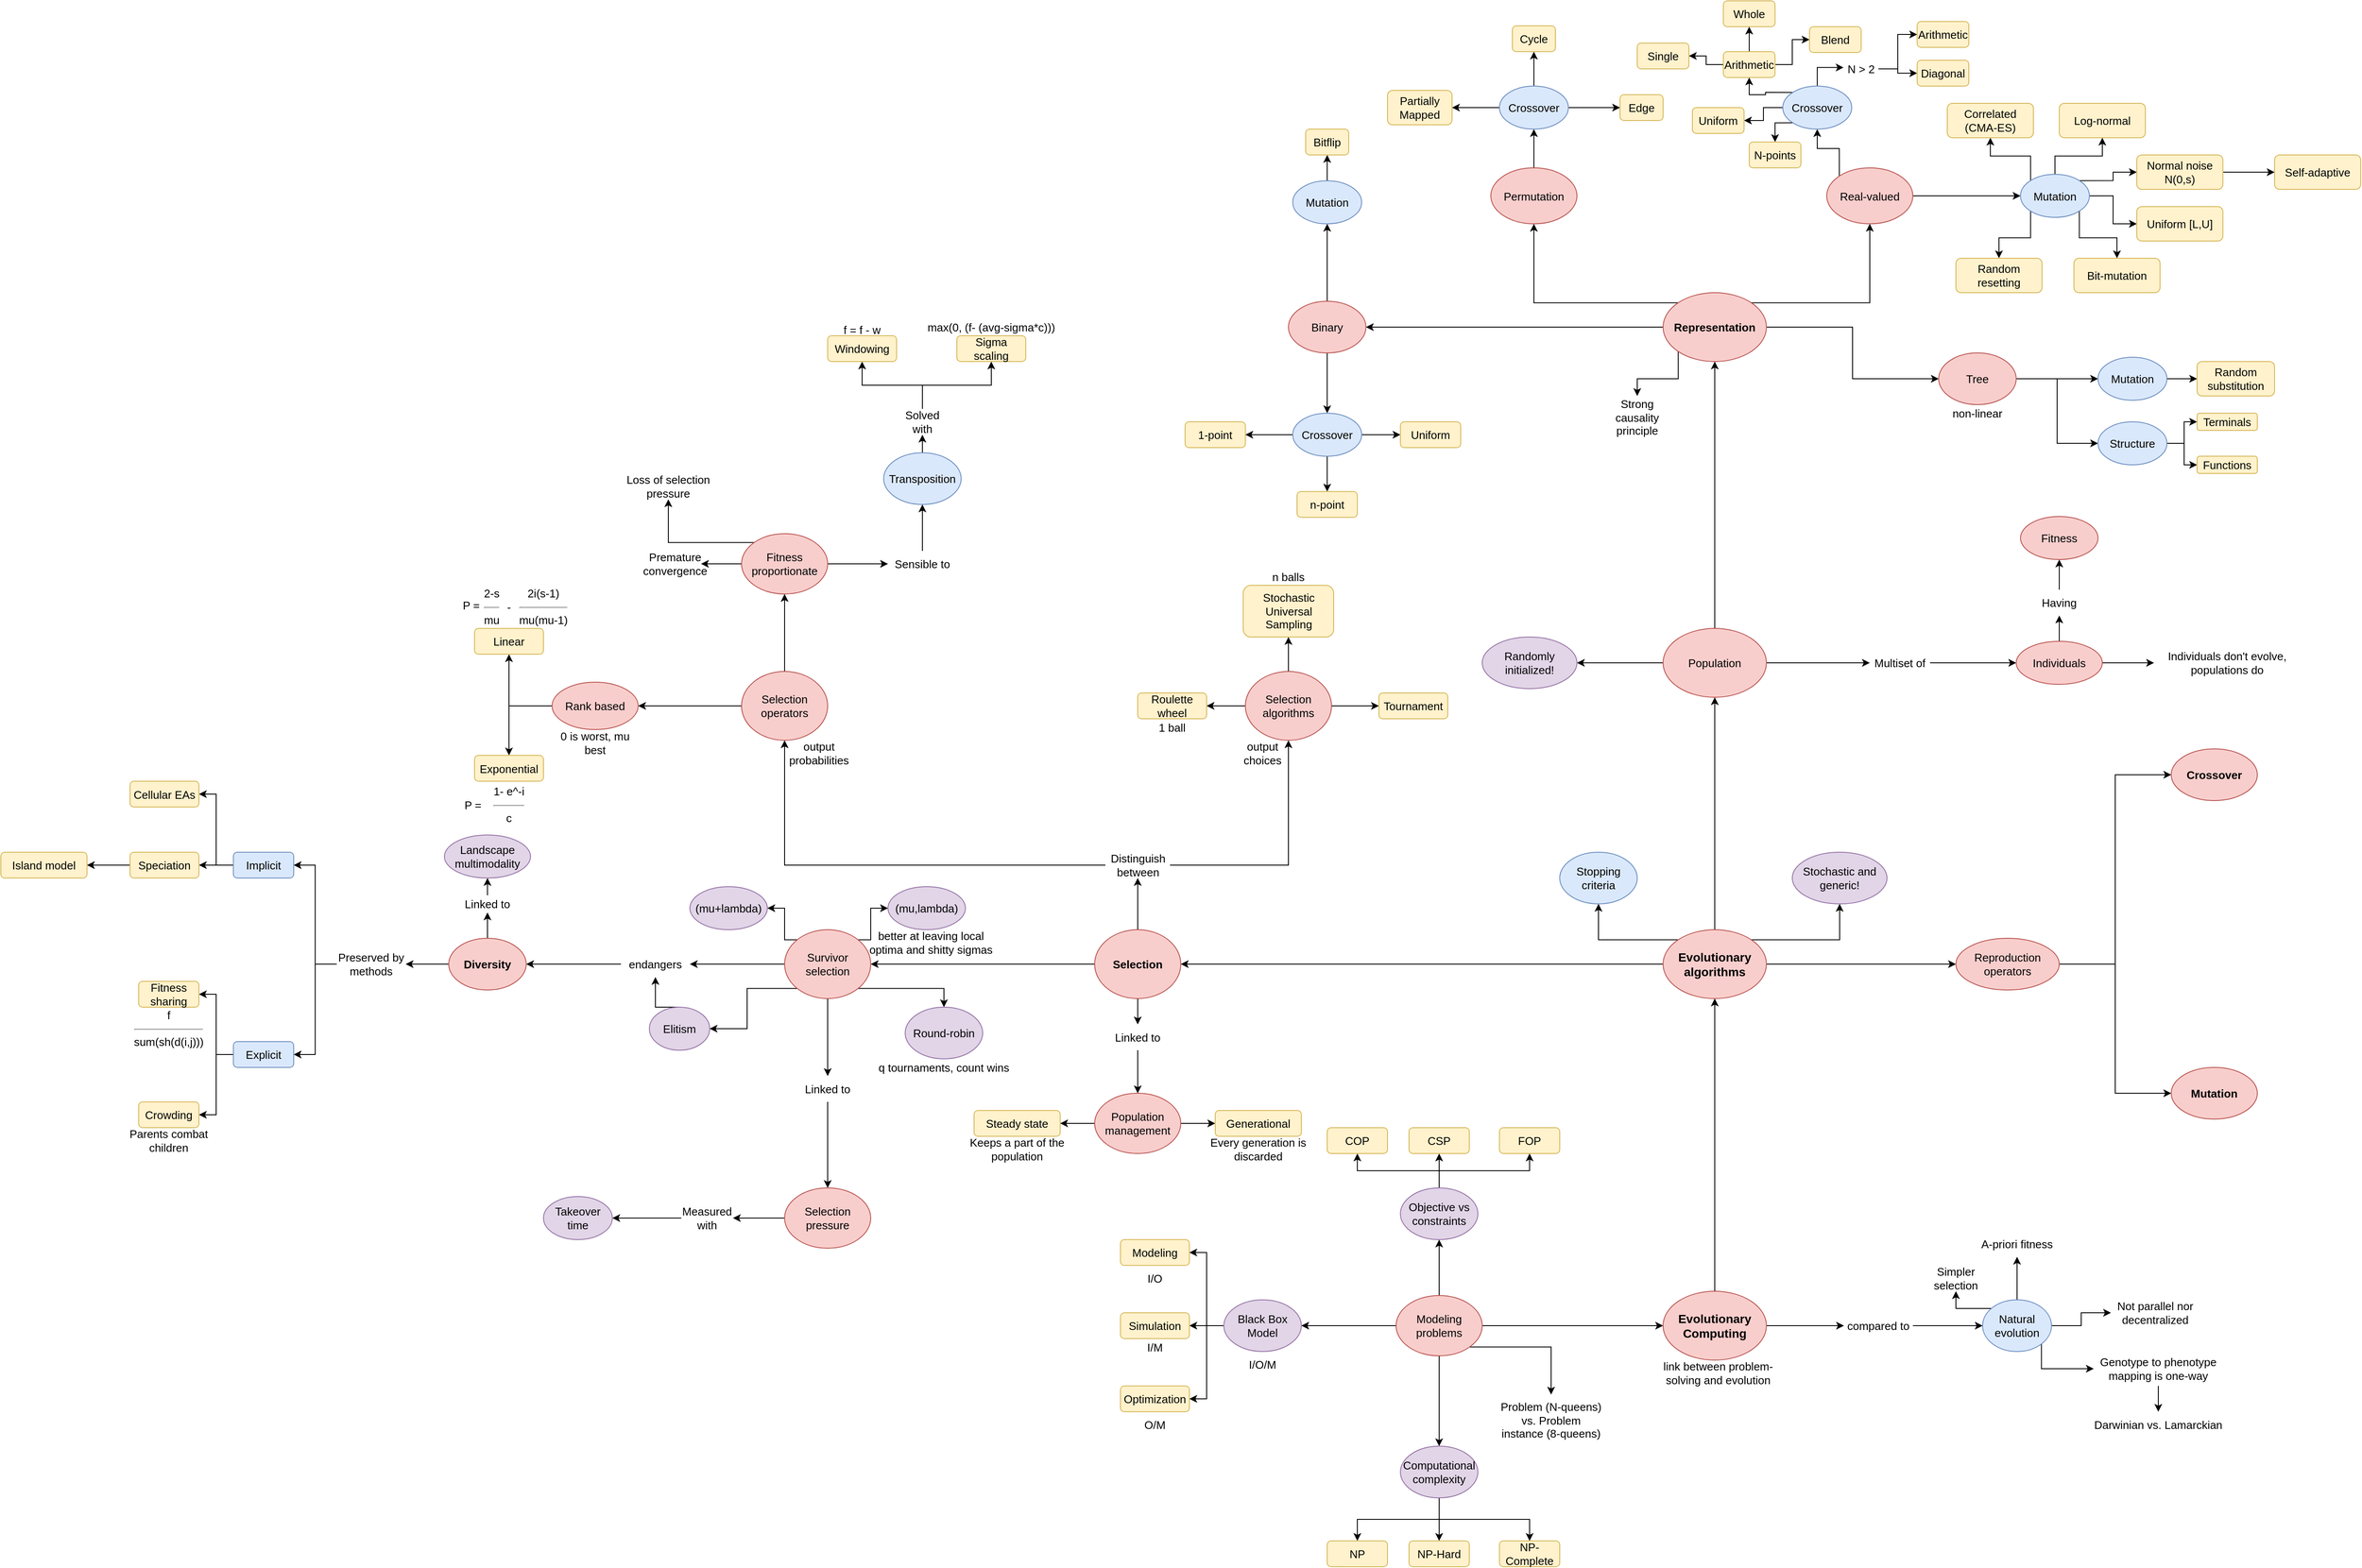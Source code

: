 <mxfile version="15.5.6" type="github">
  <diagram id="mT8CMk4CzDbYUqmRp-Hh" name="Page-1">
    <mxGraphModel dx="4026" dy="2621" grid="1" gridSize="10" guides="1" tooltips="1" connect="1" arrows="1" fold="1" page="1" pageScale="1" pageWidth="827" pageHeight="1169" math="0" shadow="0">
      <root>
        <mxCell id="0" />
        <mxCell id="1" parent="0" />
        <mxCell id="7a6nnCsG4VSltsya_3ms-5" style="edgeStyle=orthogonalEdgeStyle;rounded=0;orthogonalLoop=1;jettySize=auto;html=1;entryX=0;entryY=0.5;entryDx=0;entryDy=0;fontSize=13;" parent="1" source="7a6nnCsG4VSltsya_3ms-1" target="7a6nnCsG4VSltsya_3ms-4" edge="1">
          <mxGeometry relative="1" as="geometry" />
        </mxCell>
        <mxCell id="7a6nnCsG4VSltsya_3ms-19" style="edgeStyle=orthogonalEdgeStyle;rounded=0;orthogonalLoop=1;jettySize=auto;html=1;entryX=0.5;entryY=1;entryDx=0;entryDy=0;fontSize=13;" parent="1" source="7a6nnCsG4VSltsya_3ms-1" target="7a6nnCsG4VSltsya_3ms-18" edge="1">
          <mxGeometry relative="1" as="geometry" />
        </mxCell>
        <mxCell id="7a6nnCsG4VSltsya_3ms-1" value="Evolutionary Computing" style="ellipse;whiteSpace=wrap;html=1;fontStyle=1;fillColor=#f8cecc;strokeColor=#b85450;fontSize=14;" parent="1" vertex="1">
          <mxGeometry x="350" y="330" width="120" height="80" as="geometry" />
        </mxCell>
        <mxCell id="7a6nnCsG4VSltsya_3ms-2" value="link between problem-solving and evolution" style="text;html=1;strokeColor=none;fillColor=none;align=center;verticalAlign=middle;whiteSpace=wrap;rounded=0;fontSize=13;" parent="1" vertex="1">
          <mxGeometry x="339" y="410" width="150" height="30" as="geometry" />
        </mxCell>
        <mxCell id="7a6nnCsG4VSltsya_3ms-8" style="edgeStyle=orthogonalEdgeStyle;rounded=0;orthogonalLoop=1;jettySize=auto;html=1;fontSize=13;" parent="1" source="7a6nnCsG4VSltsya_3ms-3" target="7a6nnCsG4VSltsya_3ms-7" edge="1">
          <mxGeometry relative="1" as="geometry" />
        </mxCell>
        <mxCell id="7a6nnCsG4VSltsya_3ms-11" style="edgeStyle=orthogonalEdgeStyle;rounded=0;orthogonalLoop=1;jettySize=auto;html=1;exitX=0;exitY=0;exitDx=0;exitDy=0;entryX=0.5;entryY=1;entryDx=0;entryDy=0;fontSize=13;" parent="1" source="7a6nnCsG4VSltsya_3ms-3" target="7a6nnCsG4VSltsya_3ms-9" edge="1">
          <mxGeometry relative="1" as="geometry">
            <Array as="points">
              <mxPoint x="733" y="350" />
              <mxPoint x="690" y="350" />
            </Array>
          </mxGeometry>
        </mxCell>
        <mxCell id="7a6nnCsG4VSltsya_3ms-13" style="edgeStyle=orthogonalEdgeStyle;rounded=0;orthogonalLoop=1;jettySize=auto;html=1;exitX=1;exitY=1;exitDx=0;exitDy=0;entryX=0;entryY=0.5;entryDx=0;entryDy=0;fontSize=13;" parent="1" source="7a6nnCsG4VSltsya_3ms-3" target="7a6nnCsG4VSltsya_3ms-12" edge="1">
          <mxGeometry relative="1" as="geometry">
            <Array as="points">
              <mxPoint x="789" y="420" />
            </Array>
          </mxGeometry>
        </mxCell>
        <mxCell id="7a6nnCsG4VSltsya_3ms-17" style="edgeStyle=orthogonalEdgeStyle;rounded=0;orthogonalLoop=1;jettySize=auto;html=1;entryX=0;entryY=0.5;entryDx=0;entryDy=0;fontSize=13;" parent="1" source="7a6nnCsG4VSltsya_3ms-3" target="7a6nnCsG4VSltsya_3ms-16" edge="1">
          <mxGeometry relative="1" as="geometry" />
        </mxCell>
        <mxCell id="7a6nnCsG4VSltsya_3ms-3" value="Natural evolution" style="ellipse;whiteSpace=wrap;html=1;fontSize=13;fillColor=#dae8fc;strokeColor=#6c8ebf;" parent="1" vertex="1">
          <mxGeometry x="721" y="340" width="80" height="60" as="geometry" />
        </mxCell>
        <mxCell id="7a6nnCsG4VSltsya_3ms-6" style="edgeStyle=orthogonalEdgeStyle;rounded=0;orthogonalLoop=1;jettySize=auto;html=1;exitX=1;exitY=0.5;exitDx=0;exitDy=0;entryX=0;entryY=0.5;entryDx=0;entryDy=0;fontSize=13;" parent="1" source="7a6nnCsG4VSltsya_3ms-4" target="7a6nnCsG4VSltsya_3ms-3" edge="1">
          <mxGeometry relative="1" as="geometry" />
        </mxCell>
        <mxCell id="7a6nnCsG4VSltsya_3ms-4" value="compared to" style="text;html=1;strokeColor=none;fillColor=none;align=center;verticalAlign=middle;whiteSpace=wrap;rounded=0;fontSize=13;" parent="1" vertex="1">
          <mxGeometry x="560" y="355" width="80" height="30" as="geometry" />
        </mxCell>
        <mxCell id="7a6nnCsG4VSltsya_3ms-7" value="A-priori fitness" style="text;html=1;strokeColor=none;fillColor=none;align=center;verticalAlign=middle;whiteSpace=wrap;rounded=0;fontSize=13;" parent="1" vertex="1">
          <mxGeometry x="701" y="260" width="120" height="30" as="geometry" />
        </mxCell>
        <mxCell id="7a6nnCsG4VSltsya_3ms-9" value="Simpler selection" style="text;html=1;strokeColor=none;fillColor=none;align=center;verticalAlign=middle;whiteSpace=wrap;rounded=0;fontSize=13;" parent="1" vertex="1">
          <mxGeometry x="660" y="300" width="60" height="30" as="geometry" />
        </mxCell>
        <mxCell id="7a6nnCsG4VSltsya_3ms-15" style="edgeStyle=orthogonalEdgeStyle;rounded=0;orthogonalLoop=1;jettySize=auto;html=1;entryX=0.5;entryY=0;entryDx=0;entryDy=0;fontSize=13;" parent="1" source="7a6nnCsG4VSltsya_3ms-12" target="7a6nnCsG4VSltsya_3ms-14" edge="1">
          <mxGeometry relative="1" as="geometry" />
        </mxCell>
        <mxCell id="7a6nnCsG4VSltsya_3ms-12" value="Genotype to phenotype mapping is one-way" style="text;html=1;strokeColor=none;fillColor=none;align=center;verticalAlign=middle;whiteSpace=wrap;rounded=0;fontSize=13;" parent="1" vertex="1">
          <mxGeometry x="850" y="400" width="150" height="40" as="geometry" />
        </mxCell>
        <mxCell id="7a6nnCsG4VSltsya_3ms-14" value="Darwinian vs. Lamarckian" style="text;html=1;strokeColor=none;fillColor=none;align=center;verticalAlign=middle;whiteSpace=wrap;rounded=0;fontSize=13;" parent="1" vertex="1">
          <mxGeometry x="835" y="470" width="180" height="30" as="geometry" />
        </mxCell>
        <mxCell id="7a6nnCsG4VSltsya_3ms-16" value="Not parallel nor decentralized" style="text;html=1;strokeColor=none;fillColor=none;align=center;verticalAlign=middle;whiteSpace=wrap;rounded=0;fontSize=13;" parent="1" vertex="1">
          <mxGeometry x="870" y="340" width="103" height="30" as="geometry" />
        </mxCell>
        <mxCell id="7a6nnCsG4VSltsya_3ms-54" style="edgeStyle=orthogonalEdgeStyle;rounded=0;orthogonalLoop=1;jettySize=auto;html=1;exitX=0.5;exitY=0;exitDx=0;exitDy=0;entryX=0.5;entryY=1;entryDx=0;entryDy=0;fontSize=13;" parent="1" source="7a6nnCsG4VSltsya_3ms-18" target="7a6nnCsG4VSltsya_3ms-53" edge="1">
          <mxGeometry relative="1" as="geometry" />
        </mxCell>
        <mxCell id="7a6nnCsG4VSltsya_3ms-67" style="edgeStyle=orthogonalEdgeStyle;rounded=0;orthogonalLoop=1;jettySize=auto;html=1;entryX=0;entryY=0.5;entryDx=0;entryDy=0;fontSize=13;" parent="1" source="7a6nnCsG4VSltsya_3ms-18" target="7a6nnCsG4VSltsya_3ms-66" edge="1">
          <mxGeometry relative="1" as="geometry" />
        </mxCell>
        <mxCell id="7a6nnCsG4VSltsya_3ms-73" style="edgeStyle=orthogonalEdgeStyle;rounded=0;orthogonalLoop=1;jettySize=auto;html=1;entryX=1;entryY=0.5;entryDx=0;entryDy=0;fontSize=13;" parent="1" source="7a6nnCsG4VSltsya_3ms-18" target="7a6nnCsG4VSltsya_3ms-72" edge="1">
          <mxGeometry relative="1" as="geometry" />
        </mxCell>
        <mxCell id="7a6nnCsG4VSltsya_3ms-79" style="edgeStyle=orthogonalEdgeStyle;rounded=0;orthogonalLoop=1;jettySize=auto;html=1;exitX=0;exitY=0;exitDx=0;exitDy=0;entryX=0.5;entryY=1;entryDx=0;entryDy=0;fontSize=13;" parent="1" source="7a6nnCsG4VSltsya_3ms-18" target="7a6nnCsG4VSltsya_3ms-78" edge="1">
          <mxGeometry relative="1" as="geometry" />
        </mxCell>
        <mxCell id="7a6nnCsG4VSltsya_3ms-81" style="edgeStyle=orthogonalEdgeStyle;rounded=0;orthogonalLoop=1;jettySize=auto;html=1;exitX=1;exitY=0;exitDx=0;exitDy=0;entryX=0.5;entryY=1;entryDx=0;entryDy=0;fontSize=13;" parent="1" source="7a6nnCsG4VSltsya_3ms-18" target="7a6nnCsG4VSltsya_3ms-80" edge="1">
          <mxGeometry relative="1" as="geometry" />
        </mxCell>
        <mxCell id="7a6nnCsG4VSltsya_3ms-18" value="Evolutionary algorithms" style="ellipse;whiteSpace=wrap;html=1;fontStyle=1;fillColor=#f8cecc;strokeColor=#b85450;fontSize=14;" parent="1" vertex="1">
          <mxGeometry x="350" y="-90" width="120" height="80" as="geometry" />
        </mxCell>
        <mxCell id="7a6nnCsG4VSltsya_3ms-21" style="edgeStyle=orthogonalEdgeStyle;rounded=0;orthogonalLoop=1;jettySize=auto;html=1;entryX=0;entryY=0.5;entryDx=0;entryDy=0;fontSize=13;" parent="1" source="7a6nnCsG4VSltsya_3ms-20" target="7a6nnCsG4VSltsya_3ms-1" edge="1">
          <mxGeometry relative="1" as="geometry" />
        </mxCell>
        <mxCell id="7a6nnCsG4VSltsya_3ms-25" style="edgeStyle=orthogonalEdgeStyle;rounded=0;orthogonalLoop=1;jettySize=auto;html=1;entryX=0.5;entryY=0;entryDx=0;entryDy=0;fontSize=13;" parent="1" source="7a6nnCsG4VSltsya_3ms-20" target="7a6nnCsG4VSltsya_3ms-24" edge="1">
          <mxGeometry relative="1" as="geometry" />
        </mxCell>
        <mxCell id="7a6nnCsG4VSltsya_3ms-26" style="edgeStyle=orthogonalEdgeStyle;rounded=0;orthogonalLoop=1;jettySize=auto;html=1;entryX=1;entryY=0.5;entryDx=0;entryDy=0;fontSize=13;" parent="1" source="7a6nnCsG4VSltsya_3ms-20" target="7a6nnCsG4VSltsya_3ms-23" edge="1">
          <mxGeometry relative="1" as="geometry" />
        </mxCell>
        <mxCell id="7a6nnCsG4VSltsya_3ms-27" style="edgeStyle=orthogonalEdgeStyle;rounded=0;orthogonalLoop=1;jettySize=auto;html=1;entryX=0.5;entryY=1;entryDx=0;entryDy=0;fontSize=13;" parent="1" source="7a6nnCsG4VSltsya_3ms-20" target="7a6nnCsG4VSltsya_3ms-22" edge="1">
          <mxGeometry relative="1" as="geometry" />
        </mxCell>
        <mxCell id="7a6nnCsG4VSltsya_3ms-52" style="edgeStyle=orthogonalEdgeStyle;rounded=0;orthogonalLoop=1;jettySize=auto;html=1;exitX=1;exitY=1;exitDx=0;exitDy=0;entryX=0.5;entryY=0;entryDx=0;entryDy=0;fontSize=13;" parent="1" source="7a6nnCsG4VSltsya_3ms-20" target="7a6nnCsG4VSltsya_3ms-51" edge="1">
          <mxGeometry relative="1" as="geometry" />
        </mxCell>
        <mxCell id="7a6nnCsG4VSltsya_3ms-20" value="Modeling problems" style="ellipse;whiteSpace=wrap;html=1;fontSize=13;fillColor=#f8cecc;strokeColor=#b85450;" parent="1" vertex="1">
          <mxGeometry x="40" y="335" width="100" height="70" as="geometry" />
        </mxCell>
        <mxCell id="7a6nnCsG4VSltsya_3ms-42" style="edgeStyle=orthogonalEdgeStyle;rounded=0;orthogonalLoop=1;jettySize=auto;html=1;exitX=0.5;exitY=0;exitDx=0;exitDy=0;entryX=0.5;entryY=1;entryDx=0;entryDy=0;fontSize=13;" parent="1" source="7a6nnCsG4VSltsya_3ms-22" target="7a6nnCsG4VSltsya_3ms-38" edge="1">
          <mxGeometry relative="1" as="geometry" />
        </mxCell>
        <mxCell id="7a6nnCsG4VSltsya_3ms-43" style="edgeStyle=orthogonalEdgeStyle;rounded=0;orthogonalLoop=1;jettySize=auto;html=1;exitX=0.5;exitY=0;exitDx=0;exitDy=0;entryX=0.5;entryY=1;entryDx=0;entryDy=0;fontSize=13;" parent="1" source="7a6nnCsG4VSltsya_3ms-22" target="7a6nnCsG4VSltsya_3ms-40" edge="1">
          <mxGeometry relative="1" as="geometry" />
        </mxCell>
        <mxCell id="7a6nnCsG4VSltsya_3ms-44" style="edgeStyle=orthogonalEdgeStyle;rounded=0;orthogonalLoop=1;jettySize=auto;html=1;exitX=0.5;exitY=0;exitDx=0;exitDy=0;entryX=0.5;entryY=1;entryDx=0;entryDy=0;fontSize=13;" parent="1" source="7a6nnCsG4VSltsya_3ms-22" target="7a6nnCsG4VSltsya_3ms-39" edge="1">
          <mxGeometry relative="1" as="geometry" />
        </mxCell>
        <mxCell id="7a6nnCsG4VSltsya_3ms-22" value="Objective vs constraints" style="ellipse;whiteSpace=wrap;html=1;fontSize=13;fillColor=#e1d5e7;strokeColor=#9673a6;" parent="1" vertex="1">
          <mxGeometry x="45" y="210" width="90" height="60" as="geometry" />
        </mxCell>
        <mxCell id="7a6nnCsG4VSltsya_3ms-32" style="edgeStyle=orthogonalEdgeStyle;rounded=0;orthogonalLoop=1;jettySize=auto;html=1;entryX=1;entryY=0.5;entryDx=0;entryDy=0;fontSize=13;" parent="1" source="7a6nnCsG4VSltsya_3ms-23" target="7a6nnCsG4VSltsya_3ms-30" edge="1">
          <mxGeometry relative="1" as="geometry" />
        </mxCell>
        <mxCell id="7a6nnCsG4VSltsya_3ms-33" style="edgeStyle=orthogonalEdgeStyle;rounded=0;orthogonalLoop=1;jettySize=auto;html=1;entryX=1;entryY=0.5;entryDx=0;entryDy=0;fontSize=13;" parent="1" source="7a6nnCsG4VSltsya_3ms-23" target="7a6nnCsG4VSltsya_3ms-29" edge="1">
          <mxGeometry relative="1" as="geometry" />
        </mxCell>
        <mxCell id="7a6nnCsG4VSltsya_3ms-34" style="edgeStyle=orthogonalEdgeStyle;rounded=0;orthogonalLoop=1;jettySize=auto;html=1;entryX=1;entryY=0.5;entryDx=0;entryDy=0;fontSize=13;" parent="1" source="7a6nnCsG4VSltsya_3ms-23" target="7a6nnCsG4VSltsya_3ms-31" edge="1">
          <mxGeometry relative="1" as="geometry" />
        </mxCell>
        <mxCell id="7a6nnCsG4VSltsya_3ms-23" value="Black Box Model" style="ellipse;whiteSpace=wrap;html=1;fontSize=13;fillColor=#e1d5e7;strokeColor=#9673a6;" parent="1" vertex="1">
          <mxGeometry x="-160" y="340" width="90" height="60" as="geometry" />
        </mxCell>
        <mxCell id="7a6nnCsG4VSltsya_3ms-48" style="edgeStyle=orthogonalEdgeStyle;rounded=0;orthogonalLoop=1;jettySize=auto;html=1;exitX=0.5;exitY=1;exitDx=0;exitDy=0;entryX=0.5;entryY=0;entryDx=0;entryDy=0;fontSize=13;" parent="1" source="7a6nnCsG4VSltsya_3ms-24" target="7a6nnCsG4VSltsya_3ms-45" edge="1">
          <mxGeometry relative="1" as="geometry" />
        </mxCell>
        <mxCell id="7a6nnCsG4VSltsya_3ms-49" style="edgeStyle=orthogonalEdgeStyle;rounded=0;orthogonalLoop=1;jettySize=auto;html=1;exitX=0.5;exitY=1;exitDx=0;exitDy=0;entryX=0.5;entryY=0;entryDx=0;entryDy=0;fontSize=13;" parent="1" source="7a6nnCsG4VSltsya_3ms-24" target="7a6nnCsG4VSltsya_3ms-47" edge="1">
          <mxGeometry relative="1" as="geometry" />
        </mxCell>
        <mxCell id="7a6nnCsG4VSltsya_3ms-50" style="edgeStyle=orthogonalEdgeStyle;rounded=0;orthogonalLoop=1;jettySize=auto;html=1;exitX=0.5;exitY=1;exitDx=0;exitDy=0;entryX=0.5;entryY=0;entryDx=0;entryDy=0;fontSize=13;" parent="1" source="7a6nnCsG4VSltsya_3ms-24" target="7a6nnCsG4VSltsya_3ms-46" edge="1">
          <mxGeometry relative="1" as="geometry" />
        </mxCell>
        <mxCell id="7a6nnCsG4VSltsya_3ms-24" value="Computational complexity" style="ellipse;whiteSpace=wrap;html=1;fontSize=13;fillColor=#e1d5e7;strokeColor=#9673a6;" parent="1" vertex="1">
          <mxGeometry x="45" y="510" width="90" height="60" as="geometry" />
        </mxCell>
        <mxCell id="7a6nnCsG4VSltsya_3ms-28" value="I/O/M" style="text;html=1;strokeColor=none;fillColor=none;align=center;verticalAlign=middle;whiteSpace=wrap;rounded=0;fontSize=13;" parent="1" vertex="1">
          <mxGeometry x="-145" y="400" width="60" height="30" as="geometry" />
        </mxCell>
        <mxCell id="7a6nnCsG4VSltsya_3ms-29" value="Modeling" style="rounded=1;whiteSpace=wrap;html=1;fontSize=13;fillColor=#fff2cc;strokeColor=#d6b656;" parent="1" vertex="1">
          <mxGeometry x="-280" y="270" width="80" height="30" as="geometry" />
        </mxCell>
        <mxCell id="7a6nnCsG4VSltsya_3ms-30" value="Simulation" style="rounded=1;whiteSpace=wrap;html=1;fontSize=13;fillColor=#fff2cc;strokeColor=#d6b656;" parent="1" vertex="1">
          <mxGeometry x="-280" y="355" width="80" height="30" as="geometry" />
        </mxCell>
        <mxCell id="7a6nnCsG4VSltsya_3ms-31" value="Optimization" style="rounded=1;whiteSpace=wrap;html=1;fontSize=13;fillColor=#fff2cc;strokeColor=#d6b656;" parent="1" vertex="1">
          <mxGeometry x="-280" y="440" width="80" height="30" as="geometry" />
        </mxCell>
        <mxCell id="7a6nnCsG4VSltsya_3ms-35" value="I/O" style="text;html=1;strokeColor=none;fillColor=none;align=center;verticalAlign=middle;whiteSpace=wrap;rounded=0;fontSize=13;" parent="1" vertex="1">
          <mxGeometry x="-270" y="300" width="60" height="30" as="geometry" />
        </mxCell>
        <mxCell id="7a6nnCsG4VSltsya_3ms-36" value="I/M" style="text;html=1;strokeColor=none;fillColor=none;align=center;verticalAlign=middle;whiteSpace=wrap;rounded=0;fontSize=13;" parent="1" vertex="1">
          <mxGeometry x="-270" y="380" width="60" height="30" as="geometry" />
        </mxCell>
        <mxCell id="7a6nnCsG4VSltsya_3ms-37" value="O/M" style="text;html=1;strokeColor=none;fillColor=none;align=center;verticalAlign=middle;whiteSpace=wrap;rounded=0;fontSize=13;" parent="1" vertex="1">
          <mxGeometry x="-270" y="470" width="60" height="30" as="geometry" />
        </mxCell>
        <mxCell id="7a6nnCsG4VSltsya_3ms-38" value="COP" style="rounded=1;whiteSpace=wrap;html=1;fontSize=13;fillColor=#fff2cc;strokeColor=#d6b656;" parent="1" vertex="1">
          <mxGeometry x="-40" y="140" width="70" height="30" as="geometry" />
        </mxCell>
        <mxCell id="7a6nnCsG4VSltsya_3ms-39" value="CSP" style="rounded=1;whiteSpace=wrap;html=1;fontSize=13;fillColor=#fff2cc;strokeColor=#d6b656;" parent="1" vertex="1">
          <mxGeometry x="55" y="140" width="70" height="30" as="geometry" />
        </mxCell>
        <mxCell id="7a6nnCsG4VSltsya_3ms-40" value="FOP" style="rounded=1;whiteSpace=wrap;html=1;fontSize=13;fillColor=#fff2cc;strokeColor=#d6b656;" parent="1" vertex="1">
          <mxGeometry x="160" y="140" width="70" height="30" as="geometry" />
        </mxCell>
        <mxCell id="7a6nnCsG4VSltsya_3ms-45" value="NP" style="rounded=1;whiteSpace=wrap;html=1;fontSize=13;fillColor=#fff2cc;strokeColor=#d6b656;" parent="1" vertex="1">
          <mxGeometry x="-40" y="620" width="70" height="30" as="geometry" />
        </mxCell>
        <mxCell id="7a6nnCsG4VSltsya_3ms-46" value="NP-Hard" style="rounded=1;whiteSpace=wrap;html=1;fontSize=13;fillColor=#fff2cc;strokeColor=#d6b656;" parent="1" vertex="1">
          <mxGeometry x="55" y="620" width="70" height="30" as="geometry" />
        </mxCell>
        <mxCell id="7a6nnCsG4VSltsya_3ms-47" value="NP-Complete" style="rounded=1;whiteSpace=wrap;html=1;fontSize=13;fillColor=#fff2cc;strokeColor=#d6b656;" parent="1" vertex="1">
          <mxGeometry x="160" y="620" width="70" height="30" as="geometry" />
        </mxCell>
        <mxCell id="7a6nnCsG4VSltsya_3ms-51" value="Problem (N-queens) vs. Problem instance (8-queens)" style="text;html=1;strokeColor=none;fillColor=none;align=center;verticalAlign=middle;whiteSpace=wrap;rounded=0;fontSize=13;" parent="1" vertex="1">
          <mxGeometry x="160" y="450" width="120" height="60" as="geometry" />
        </mxCell>
        <mxCell id="7a6nnCsG4VSltsya_3ms-57" style="edgeStyle=orthogonalEdgeStyle;rounded=0;orthogonalLoop=1;jettySize=auto;html=1;entryX=0;entryY=0.5;entryDx=0;entryDy=0;fontSize=13;" parent="1" source="7a6nnCsG4VSltsya_3ms-53" target="7a6nnCsG4VSltsya_3ms-55" edge="1">
          <mxGeometry relative="1" as="geometry" />
        </mxCell>
        <mxCell id="7a6nnCsG4VSltsya_3ms-83" style="edgeStyle=orthogonalEdgeStyle;rounded=0;orthogonalLoop=1;jettySize=auto;html=1;entryX=1;entryY=0.5;entryDx=0;entryDy=0;fontSize=13;" parent="1" source="7a6nnCsG4VSltsya_3ms-53" target="7a6nnCsG4VSltsya_3ms-82" edge="1">
          <mxGeometry relative="1" as="geometry" />
        </mxCell>
        <mxCell id="7a6nnCsG4VSltsya_3ms-85" style="edgeStyle=orthogonalEdgeStyle;rounded=0;orthogonalLoop=1;jettySize=auto;html=1;entryX=0.5;entryY=1;entryDx=0;entryDy=0;fontSize=13;" parent="1" source="7a6nnCsG4VSltsya_3ms-53" target="7a6nnCsG4VSltsya_3ms-84" edge="1">
          <mxGeometry relative="1" as="geometry" />
        </mxCell>
        <mxCell id="7a6nnCsG4VSltsya_3ms-53" value="Population" style="ellipse;whiteSpace=wrap;html=1;fontSize=13;fillColor=#f8cecc;strokeColor=#b85450;" parent="1" vertex="1">
          <mxGeometry x="350" y="-440" width="120" height="80" as="geometry" />
        </mxCell>
        <mxCell id="7a6nnCsG4VSltsya_3ms-58" style="edgeStyle=orthogonalEdgeStyle;rounded=0;orthogonalLoop=1;jettySize=auto;html=1;entryX=0;entryY=0.5;entryDx=0;entryDy=0;fontSize=13;" parent="1" source="7a6nnCsG4VSltsya_3ms-55" target="7a6nnCsG4VSltsya_3ms-56" edge="1">
          <mxGeometry relative="1" as="geometry" />
        </mxCell>
        <mxCell id="7a6nnCsG4VSltsya_3ms-55" value="Multiset of" style="text;html=1;strokeColor=none;fillColor=none;align=center;verticalAlign=middle;whiteSpace=wrap;rounded=0;fontSize=13;" parent="1" vertex="1">
          <mxGeometry x="590" y="-415" width="70" height="30" as="geometry" />
        </mxCell>
        <mxCell id="7a6nnCsG4VSltsya_3ms-62" style="edgeStyle=orthogonalEdgeStyle;rounded=0;orthogonalLoop=1;jettySize=auto;html=1;entryX=0.5;entryY=1;entryDx=0;entryDy=0;fontSize=13;" parent="1" source="7a6nnCsG4VSltsya_3ms-56" target="7a6nnCsG4VSltsya_3ms-61" edge="1">
          <mxGeometry relative="1" as="geometry" />
        </mxCell>
        <mxCell id="7a6nnCsG4VSltsya_3ms-65" style="edgeStyle=orthogonalEdgeStyle;rounded=0;orthogonalLoop=1;jettySize=auto;html=1;entryX=0;entryY=0.5;entryDx=0;entryDy=0;fontSize=13;" parent="1" source="7a6nnCsG4VSltsya_3ms-56" target="7a6nnCsG4VSltsya_3ms-64" edge="1">
          <mxGeometry relative="1" as="geometry" />
        </mxCell>
        <mxCell id="7a6nnCsG4VSltsya_3ms-56" value="Individuals" style="ellipse;whiteSpace=wrap;html=1;fontSize=13;fillColor=#f8cecc;strokeColor=#b85450;" parent="1" vertex="1">
          <mxGeometry x="760" y="-425" width="100" height="50" as="geometry" />
        </mxCell>
        <mxCell id="7a6nnCsG4VSltsya_3ms-59" value="Fitness" style="ellipse;whiteSpace=wrap;html=1;fontSize=13;fillColor=#f8cecc;strokeColor=#b85450;" parent="1" vertex="1">
          <mxGeometry x="765" y="-570" width="90" height="50" as="geometry" />
        </mxCell>
        <mxCell id="7a6nnCsG4VSltsya_3ms-63" style="edgeStyle=orthogonalEdgeStyle;rounded=0;orthogonalLoop=1;jettySize=auto;html=1;exitX=0.5;exitY=0;exitDx=0;exitDy=0;entryX=0.5;entryY=1;entryDx=0;entryDy=0;fontSize=13;" parent="1" source="7a6nnCsG4VSltsya_3ms-61" target="7a6nnCsG4VSltsya_3ms-59" edge="1">
          <mxGeometry relative="1" as="geometry" />
        </mxCell>
        <mxCell id="7a6nnCsG4VSltsya_3ms-61" value="Having" style="text;html=1;strokeColor=none;fillColor=none;align=center;verticalAlign=middle;whiteSpace=wrap;rounded=0;fontSize=13;" parent="1" vertex="1">
          <mxGeometry x="780" y="-485" width="60" height="30" as="geometry" />
        </mxCell>
        <mxCell id="7a6nnCsG4VSltsya_3ms-64" value="Individuals don&#39;t evolve, populations do" style="text;html=1;strokeColor=none;fillColor=none;align=center;verticalAlign=middle;whiteSpace=wrap;rounded=0;fontSize=13;" parent="1" vertex="1">
          <mxGeometry x="920" y="-415" width="170" height="30" as="geometry" />
        </mxCell>
        <mxCell id="7a6nnCsG4VSltsya_3ms-70" style="edgeStyle=orthogonalEdgeStyle;rounded=0;orthogonalLoop=1;jettySize=auto;html=1;entryX=0;entryY=0.5;entryDx=0;entryDy=0;fontSize=13;" parent="1" source="7a6nnCsG4VSltsya_3ms-66" target="7a6nnCsG4VSltsya_3ms-68" edge="1">
          <mxGeometry relative="1" as="geometry" />
        </mxCell>
        <mxCell id="7a6nnCsG4VSltsya_3ms-71" style="edgeStyle=orthogonalEdgeStyle;rounded=0;orthogonalLoop=1;jettySize=auto;html=1;entryX=0;entryY=0.5;entryDx=0;entryDy=0;fontSize=13;" parent="1" source="7a6nnCsG4VSltsya_3ms-66" target="7a6nnCsG4VSltsya_3ms-69" edge="1">
          <mxGeometry relative="1" as="geometry" />
        </mxCell>
        <mxCell id="7a6nnCsG4VSltsya_3ms-66" value="Reproduction operators" style="ellipse;whiteSpace=wrap;html=1;fontSize=13;fillColor=#f8cecc;strokeColor=#b85450;" parent="1" vertex="1">
          <mxGeometry x="690" y="-80" width="120" height="60" as="geometry" />
        </mxCell>
        <mxCell id="7a6nnCsG4VSltsya_3ms-68" value="Crossover" style="ellipse;whiteSpace=wrap;html=1;fontSize=13;fontStyle=1;fillColor=#f8cecc;strokeColor=#b85450;" parent="1" vertex="1">
          <mxGeometry x="940" y="-300" width="100" height="60" as="geometry" />
        </mxCell>
        <mxCell id="7a6nnCsG4VSltsya_3ms-69" value="Mutation" style="ellipse;whiteSpace=wrap;html=1;fontSize=13;fontStyle=1;fillColor=#f8cecc;strokeColor=#b85450;" parent="1" vertex="1">
          <mxGeometry x="940" y="70" width="100" height="60" as="geometry" />
        </mxCell>
        <mxCell id="7a6nnCsG4VSltsya_3ms-77" style="edgeStyle=orthogonalEdgeStyle;rounded=0;orthogonalLoop=1;jettySize=auto;html=1;entryX=1;entryY=0.5;entryDx=0;entryDy=0;fontSize=13;" parent="1" source="7a6nnCsG4VSltsya_3ms-72" target="7a6nnCsG4VSltsya_3ms-74" edge="1">
          <mxGeometry relative="1" as="geometry" />
        </mxCell>
        <mxCell id="TnbIDyFtAxm0MyTFOeCw-17" style="edgeStyle=orthogonalEdgeStyle;rounded=0;orthogonalLoop=1;jettySize=auto;html=1;entryX=0.5;entryY=1;entryDx=0;entryDy=0;fontSize=13;" edge="1" parent="1" source="7a6nnCsG4VSltsya_3ms-72" target="TnbIDyFtAxm0MyTFOeCw-14">
          <mxGeometry relative="1" as="geometry" />
        </mxCell>
        <mxCell id="TnbIDyFtAxm0MyTFOeCw-114" style="edgeStyle=orthogonalEdgeStyle;rounded=0;orthogonalLoop=1;jettySize=auto;html=1;entryX=0.5;entryY=0;entryDx=0;entryDy=0;fontSize=13;" edge="1" parent="1" source="7a6nnCsG4VSltsya_3ms-72" target="TnbIDyFtAxm0MyTFOeCw-113">
          <mxGeometry relative="1" as="geometry" />
        </mxCell>
        <mxCell id="7a6nnCsG4VSltsya_3ms-72" value="Selection" style="ellipse;whiteSpace=wrap;html=1;fontSize=13;fontStyle=1;fillColor=#f8cecc;strokeColor=#b85450;" parent="1" vertex="1">
          <mxGeometry x="-310" y="-90" width="100" height="80" as="geometry" />
        </mxCell>
        <mxCell id="TnbIDyFtAxm0MyTFOeCw-66" style="edgeStyle=orthogonalEdgeStyle;rounded=0;orthogonalLoop=1;jettySize=auto;html=1;entryX=1;entryY=0.5;entryDx=0;entryDy=0;fontSize=13;" edge="1" parent="1" source="7a6nnCsG4VSltsya_3ms-74" target="TnbIDyFtAxm0MyTFOeCw-64">
          <mxGeometry relative="1" as="geometry" />
        </mxCell>
        <mxCell id="TnbIDyFtAxm0MyTFOeCw-94" style="edgeStyle=orthogonalEdgeStyle;rounded=0;orthogonalLoop=1;jettySize=auto;html=1;exitX=0.5;exitY=1;exitDx=0;exitDy=0;entryX=0.5;entryY=0;entryDx=0;entryDy=0;fontSize=13;" edge="1" parent="1" source="7a6nnCsG4VSltsya_3ms-74" target="TnbIDyFtAxm0MyTFOeCw-93">
          <mxGeometry relative="1" as="geometry" />
        </mxCell>
        <mxCell id="TnbIDyFtAxm0MyTFOeCw-102" style="edgeStyle=orthogonalEdgeStyle;rounded=0;orthogonalLoop=1;jettySize=auto;html=1;exitX=0;exitY=1;exitDx=0;exitDy=0;entryX=1;entryY=0.5;entryDx=0;entryDy=0;fontSize=13;" edge="1" parent="1" source="7a6nnCsG4VSltsya_3ms-74" target="TnbIDyFtAxm0MyTFOeCw-101">
          <mxGeometry relative="1" as="geometry" />
        </mxCell>
        <mxCell id="TnbIDyFtAxm0MyTFOeCw-105" style="edgeStyle=orthogonalEdgeStyle;rounded=0;orthogonalLoop=1;jettySize=auto;html=1;exitX=1;exitY=1;exitDx=0;exitDy=0;entryX=0.5;entryY=0;entryDx=0;entryDy=0;fontSize=13;" edge="1" parent="1" source="7a6nnCsG4VSltsya_3ms-74" target="TnbIDyFtAxm0MyTFOeCw-104">
          <mxGeometry relative="1" as="geometry" />
        </mxCell>
        <mxCell id="TnbIDyFtAxm0MyTFOeCw-108" style="edgeStyle=orthogonalEdgeStyle;rounded=0;orthogonalLoop=1;jettySize=auto;html=1;exitX=0;exitY=0;exitDx=0;exitDy=0;entryX=1;entryY=0.5;entryDx=0;entryDy=0;fontSize=13;" edge="1" parent="1" source="7a6nnCsG4VSltsya_3ms-74" target="TnbIDyFtAxm0MyTFOeCw-107">
          <mxGeometry relative="1" as="geometry">
            <Array as="points">
              <mxPoint x="-670" y="-78" />
              <mxPoint x="-670" y="-115" />
            </Array>
          </mxGeometry>
        </mxCell>
        <mxCell id="TnbIDyFtAxm0MyTFOeCw-110" style="edgeStyle=orthogonalEdgeStyle;rounded=0;orthogonalLoop=1;jettySize=auto;html=1;exitX=1;exitY=0;exitDx=0;exitDy=0;entryX=0;entryY=0.5;entryDx=0;entryDy=0;fontSize=13;" edge="1" parent="1" source="7a6nnCsG4VSltsya_3ms-74" target="TnbIDyFtAxm0MyTFOeCw-109">
          <mxGeometry relative="1" as="geometry">
            <Array as="points">
              <mxPoint x="-570" y="-78" />
              <mxPoint x="-570" y="-115" />
            </Array>
          </mxGeometry>
        </mxCell>
        <mxCell id="7a6nnCsG4VSltsya_3ms-74" value="Survivor selection" style="ellipse;whiteSpace=wrap;html=1;fontSize=13;fillColor=#f8cecc;strokeColor=#b85450;" parent="1" vertex="1">
          <mxGeometry x="-670" y="-90" width="100" height="80" as="geometry" />
        </mxCell>
        <mxCell id="7a6nnCsG4VSltsya_3ms-78" value="Stopping criteria" style="ellipse;whiteSpace=wrap;html=1;fontSize=13;fillColor=#dae8fc;strokeColor=#6c8ebf;" parent="1" vertex="1">
          <mxGeometry x="230" y="-180" width="90" height="60" as="geometry" />
        </mxCell>
        <mxCell id="7a6nnCsG4VSltsya_3ms-80" value="Stochastic and generic!" style="ellipse;whiteSpace=wrap;html=1;fontSize=13;fillColor=#e1d5e7;strokeColor=#9673a6;" parent="1" vertex="1">
          <mxGeometry x="500" y="-180" width="110" height="60" as="geometry" />
        </mxCell>
        <mxCell id="7a6nnCsG4VSltsya_3ms-82" value="Randomly initialized!" style="ellipse;whiteSpace=wrap;html=1;fontSize=13;fillColor=#e1d5e7;strokeColor=#9673a6;" parent="1" vertex="1">
          <mxGeometry x="140" y="-430" width="110" height="60" as="geometry" />
        </mxCell>
        <mxCell id="7a6nnCsG4VSltsya_3ms-87" style="edgeStyle=orthogonalEdgeStyle;rounded=0;orthogonalLoop=1;jettySize=auto;html=1;entryX=1;entryY=0.5;entryDx=0;entryDy=0;fontSize=13;" parent="1" source="7a6nnCsG4VSltsya_3ms-84" target="7a6nnCsG4VSltsya_3ms-86" edge="1">
          <mxGeometry relative="1" as="geometry" />
        </mxCell>
        <mxCell id="7a6nnCsG4VSltsya_3ms-101" style="edgeStyle=orthogonalEdgeStyle;rounded=0;orthogonalLoop=1;jettySize=auto;html=1;exitX=0;exitY=0;exitDx=0;exitDy=0;entryX=0.5;entryY=1;entryDx=0;entryDy=0;fontSize=13;" parent="1" source="7a6nnCsG4VSltsya_3ms-84" target="7a6nnCsG4VSltsya_3ms-100" edge="1">
          <mxGeometry relative="1" as="geometry" />
        </mxCell>
        <mxCell id="7a6nnCsG4VSltsya_3ms-111" style="edgeStyle=orthogonalEdgeStyle;rounded=0;orthogonalLoop=1;jettySize=auto;html=1;exitX=0;exitY=1;exitDx=0;exitDy=0;entryX=0.5;entryY=0;entryDx=0;entryDy=0;fontSize=13;" parent="1" source="7a6nnCsG4VSltsya_3ms-84" target="7a6nnCsG4VSltsya_3ms-110" edge="1">
          <mxGeometry relative="1" as="geometry" />
        </mxCell>
        <mxCell id="7a6nnCsG4VSltsya_3ms-113" style="edgeStyle=orthogonalEdgeStyle;rounded=0;orthogonalLoop=1;jettySize=auto;html=1;exitX=1;exitY=0;exitDx=0;exitDy=0;entryX=0.5;entryY=1;entryDx=0;entryDy=0;fontSize=13;" parent="1" source="7a6nnCsG4VSltsya_3ms-84" target="7a6nnCsG4VSltsya_3ms-112" edge="1">
          <mxGeometry relative="1" as="geometry" />
        </mxCell>
        <mxCell id="TnbIDyFtAxm0MyTFOeCw-2" style="edgeStyle=orthogonalEdgeStyle;rounded=0;orthogonalLoop=1;jettySize=auto;html=1;exitX=1;exitY=0.5;exitDx=0;exitDy=0;entryX=0;entryY=0.5;entryDx=0;entryDy=0;fontSize=13;" edge="1" parent="1" source="7a6nnCsG4VSltsya_3ms-84" target="TnbIDyFtAxm0MyTFOeCw-1">
          <mxGeometry relative="1" as="geometry" />
        </mxCell>
        <mxCell id="7a6nnCsG4VSltsya_3ms-84" value="Representation" style="ellipse;whiteSpace=wrap;html=1;fontSize=13;fillColor=#f8cecc;strokeColor=#b85450;fontStyle=1" parent="1" vertex="1">
          <mxGeometry x="350" y="-830" width="120" height="80" as="geometry" />
        </mxCell>
        <mxCell id="7a6nnCsG4VSltsya_3ms-89" style="edgeStyle=orthogonalEdgeStyle;rounded=0;orthogonalLoop=1;jettySize=auto;html=1;entryX=0.5;entryY=0;entryDx=0;entryDy=0;fontSize=13;" parent="1" source="7a6nnCsG4VSltsya_3ms-86" target="7a6nnCsG4VSltsya_3ms-88" edge="1">
          <mxGeometry relative="1" as="geometry" />
        </mxCell>
        <mxCell id="7a6nnCsG4VSltsya_3ms-91" style="edgeStyle=orthogonalEdgeStyle;rounded=0;orthogonalLoop=1;jettySize=auto;html=1;entryX=0.5;entryY=1;entryDx=0;entryDy=0;fontSize=13;" parent="1" source="7a6nnCsG4VSltsya_3ms-86" target="7a6nnCsG4VSltsya_3ms-90" edge="1">
          <mxGeometry relative="1" as="geometry" />
        </mxCell>
        <mxCell id="7a6nnCsG4VSltsya_3ms-86" value="Binary" style="ellipse;whiteSpace=wrap;html=1;fontSize=13;fillColor=#f8cecc;strokeColor=#b85450;" parent="1" vertex="1">
          <mxGeometry x="-85" y="-820" width="90" height="60" as="geometry" />
        </mxCell>
        <mxCell id="7a6nnCsG4VSltsya_3ms-96" style="edgeStyle=orthogonalEdgeStyle;rounded=0;orthogonalLoop=1;jettySize=auto;html=1;entryX=1;entryY=0.5;entryDx=0;entryDy=0;fontSize=13;" parent="1" source="7a6nnCsG4VSltsya_3ms-88" target="7a6nnCsG4VSltsya_3ms-94" edge="1">
          <mxGeometry relative="1" as="geometry" />
        </mxCell>
        <mxCell id="7a6nnCsG4VSltsya_3ms-97" style="edgeStyle=orthogonalEdgeStyle;rounded=0;orthogonalLoop=1;jettySize=auto;html=1;exitX=0.5;exitY=1;exitDx=0;exitDy=0;fontSize=13;" parent="1" source="7a6nnCsG4VSltsya_3ms-88" target="7a6nnCsG4VSltsya_3ms-95" edge="1">
          <mxGeometry relative="1" as="geometry" />
        </mxCell>
        <mxCell id="7a6nnCsG4VSltsya_3ms-99" style="edgeStyle=orthogonalEdgeStyle;rounded=0;orthogonalLoop=1;jettySize=auto;html=1;entryX=0;entryY=0.5;entryDx=0;entryDy=0;fontSize=13;" parent="1" source="7a6nnCsG4VSltsya_3ms-88" target="7a6nnCsG4VSltsya_3ms-98" edge="1">
          <mxGeometry relative="1" as="geometry" />
        </mxCell>
        <mxCell id="7a6nnCsG4VSltsya_3ms-88" value="Crossover" style="ellipse;whiteSpace=wrap;html=1;fontSize=13;fillColor=#dae8fc;strokeColor=#6c8ebf;" parent="1" vertex="1">
          <mxGeometry x="-80" y="-690" width="80" height="50" as="geometry" />
        </mxCell>
        <mxCell id="7a6nnCsG4VSltsya_3ms-93" style="edgeStyle=orthogonalEdgeStyle;rounded=0;orthogonalLoop=1;jettySize=auto;html=1;entryX=0.5;entryY=1;entryDx=0;entryDy=0;fontSize=13;" parent="1" source="7a6nnCsG4VSltsya_3ms-90" target="7a6nnCsG4VSltsya_3ms-92" edge="1">
          <mxGeometry relative="1" as="geometry" />
        </mxCell>
        <mxCell id="7a6nnCsG4VSltsya_3ms-90" value="Mutation" style="ellipse;whiteSpace=wrap;html=1;fontSize=13;fillColor=#dae8fc;strokeColor=#6c8ebf;" parent="1" vertex="1">
          <mxGeometry x="-80" y="-960" width="80" height="50" as="geometry" />
        </mxCell>
        <mxCell id="7a6nnCsG4VSltsya_3ms-92" value="Bitflip" style="rounded=1;whiteSpace=wrap;html=1;fontSize=13;fillColor=#fff2cc;strokeColor=#d6b656;" parent="1" vertex="1">
          <mxGeometry x="-65" y="-1020" width="50" height="30" as="geometry" />
        </mxCell>
        <mxCell id="7a6nnCsG4VSltsya_3ms-94" value="1-point" style="rounded=1;whiteSpace=wrap;html=1;fontSize=13;fillColor=#fff2cc;strokeColor=#d6b656;" parent="1" vertex="1">
          <mxGeometry x="-205" y="-680" width="70" height="30" as="geometry" />
        </mxCell>
        <mxCell id="7a6nnCsG4VSltsya_3ms-95" value="n-point" style="rounded=1;whiteSpace=wrap;html=1;fontSize=13;fillColor=#fff2cc;strokeColor=#d6b656;" parent="1" vertex="1">
          <mxGeometry x="-75" y="-599" width="70" height="30" as="geometry" />
        </mxCell>
        <mxCell id="7a6nnCsG4VSltsya_3ms-98" value="Uniform" style="rounded=1;whiteSpace=wrap;html=1;fontSize=13;fillColor=#fff2cc;strokeColor=#d6b656;" parent="1" vertex="1">
          <mxGeometry x="45" y="-680" width="70" height="30" as="geometry" />
        </mxCell>
        <mxCell id="7a6nnCsG4VSltsya_3ms-103" style="edgeStyle=orthogonalEdgeStyle;rounded=0;orthogonalLoop=1;jettySize=auto;html=1;entryX=0.5;entryY=1;entryDx=0;entryDy=0;fontSize=13;" parent="1" source="7a6nnCsG4VSltsya_3ms-100" target="7a6nnCsG4VSltsya_3ms-102" edge="1">
          <mxGeometry relative="1" as="geometry" />
        </mxCell>
        <mxCell id="7a6nnCsG4VSltsya_3ms-100" value="Permutation" style="ellipse;whiteSpace=wrap;html=1;fontSize=13;fillColor=#f8cecc;strokeColor=#b85450;" parent="1" vertex="1">
          <mxGeometry x="150" y="-975" width="100" height="65" as="geometry" />
        </mxCell>
        <mxCell id="7a6nnCsG4VSltsya_3ms-106" style="edgeStyle=orthogonalEdgeStyle;rounded=0;orthogonalLoop=1;jettySize=auto;html=1;entryX=1;entryY=0.5;entryDx=0;entryDy=0;fontSize=13;" parent="1" source="7a6nnCsG4VSltsya_3ms-102" target="7a6nnCsG4VSltsya_3ms-105" edge="1">
          <mxGeometry relative="1" as="geometry" />
        </mxCell>
        <mxCell id="7a6nnCsG4VSltsya_3ms-107" style="edgeStyle=orthogonalEdgeStyle;rounded=0;orthogonalLoop=1;jettySize=auto;html=1;entryX=0.5;entryY=1;entryDx=0;entryDy=0;fontSize=13;" parent="1" source="7a6nnCsG4VSltsya_3ms-102" target="7a6nnCsG4VSltsya_3ms-104" edge="1">
          <mxGeometry relative="1" as="geometry" />
        </mxCell>
        <mxCell id="7a6nnCsG4VSltsya_3ms-109" style="edgeStyle=orthogonalEdgeStyle;rounded=0;orthogonalLoop=1;jettySize=auto;html=1;entryX=0;entryY=0.5;entryDx=0;entryDy=0;fontSize=13;" parent="1" source="7a6nnCsG4VSltsya_3ms-102" target="7a6nnCsG4VSltsya_3ms-108" edge="1">
          <mxGeometry relative="1" as="geometry" />
        </mxCell>
        <mxCell id="7a6nnCsG4VSltsya_3ms-102" value="Crossover" style="ellipse;whiteSpace=wrap;html=1;fontSize=13;fillColor=#dae8fc;strokeColor=#6c8ebf;" parent="1" vertex="1">
          <mxGeometry x="160" y="-1070" width="80" height="50" as="geometry" />
        </mxCell>
        <mxCell id="7a6nnCsG4VSltsya_3ms-104" value="Cycle" style="rounded=1;whiteSpace=wrap;html=1;fontSize=13;fillColor=#fff2cc;strokeColor=#d6b656;" parent="1" vertex="1">
          <mxGeometry x="175" y="-1140" width="50" height="30" as="geometry" />
        </mxCell>
        <mxCell id="7a6nnCsG4VSltsya_3ms-105" value="Partially Mapped" style="rounded=1;whiteSpace=wrap;html=1;fontSize=13;fillColor=#fff2cc;strokeColor=#d6b656;" parent="1" vertex="1">
          <mxGeometry x="30" y="-1065" width="75" height="40" as="geometry" />
        </mxCell>
        <mxCell id="7a6nnCsG4VSltsya_3ms-108" value="Edge" style="rounded=1;whiteSpace=wrap;html=1;fontSize=13;fillColor=#fff2cc;strokeColor=#d6b656;" parent="1" vertex="1">
          <mxGeometry x="300" y="-1060" width="50" height="30" as="geometry" />
        </mxCell>
        <mxCell id="7a6nnCsG4VSltsya_3ms-110" value="Strong causality principle" style="text;html=1;strokeColor=none;fillColor=none;align=center;verticalAlign=middle;whiteSpace=wrap;rounded=0;fontSize=13;" parent="1" vertex="1">
          <mxGeometry x="290" y="-710" width="60" height="50" as="geometry" />
        </mxCell>
        <mxCell id="7a6nnCsG4VSltsya_3ms-115" style="edgeStyle=orthogonalEdgeStyle;rounded=0;orthogonalLoop=1;jettySize=auto;html=1;entryX=0;entryY=0.5;entryDx=0;entryDy=0;fontSize=13;" parent="1" source="7a6nnCsG4VSltsya_3ms-112" target="7a6nnCsG4VSltsya_3ms-114" edge="1">
          <mxGeometry relative="1" as="geometry" />
        </mxCell>
        <mxCell id="7a6nnCsG4VSltsya_3ms-131" style="edgeStyle=orthogonalEdgeStyle;rounded=0;orthogonalLoop=1;jettySize=auto;html=1;exitX=0;exitY=0;exitDx=0;exitDy=0;entryX=0.5;entryY=1;entryDx=0;entryDy=0;fontSize=13;" parent="1" source="7a6nnCsG4VSltsya_3ms-112" target="7a6nnCsG4VSltsya_3ms-116" edge="1">
          <mxGeometry relative="1" as="geometry" />
        </mxCell>
        <mxCell id="7a6nnCsG4VSltsya_3ms-112" value="Real-valued" style="ellipse;whiteSpace=wrap;html=1;fontSize=13;fillColor=#f8cecc;strokeColor=#b85450;" parent="1" vertex="1">
          <mxGeometry x="540" y="-975" width="100" height="65" as="geometry" />
        </mxCell>
        <mxCell id="7a6nnCsG4VSltsya_3ms-118" style="edgeStyle=orthogonalEdgeStyle;rounded=0;orthogonalLoop=1;jettySize=auto;html=1;exitX=0;exitY=1;exitDx=0;exitDy=0;entryX=0.5;entryY=0;entryDx=0;entryDy=0;fontSize=13;" parent="1" source="7a6nnCsG4VSltsya_3ms-114" target="7a6nnCsG4VSltsya_3ms-117" edge="1">
          <mxGeometry relative="1" as="geometry" />
        </mxCell>
        <mxCell id="7a6nnCsG4VSltsya_3ms-126" style="edgeStyle=orthogonalEdgeStyle;rounded=0;orthogonalLoop=1;jettySize=auto;html=1;exitX=0;exitY=0;exitDx=0;exitDy=0;entryX=0.5;entryY=1;entryDx=0;entryDy=0;fontSize=13;" parent="1" source="7a6nnCsG4VSltsya_3ms-114" target="7a6nnCsG4VSltsya_3ms-125" edge="1">
          <mxGeometry relative="1" as="geometry" />
        </mxCell>
        <mxCell id="7a6nnCsG4VSltsya_3ms-127" style="edgeStyle=orthogonalEdgeStyle;rounded=0;orthogonalLoop=1;jettySize=auto;html=1;exitX=0.5;exitY=0;exitDx=0;exitDy=0;entryX=0.5;entryY=1;entryDx=0;entryDy=0;fontSize=13;" parent="1" source="7a6nnCsG4VSltsya_3ms-114" target="7a6nnCsG4VSltsya_3ms-124" edge="1">
          <mxGeometry relative="1" as="geometry" />
        </mxCell>
        <mxCell id="7a6nnCsG4VSltsya_3ms-128" style="edgeStyle=orthogonalEdgeStyle;rounded=0;orthogonalLoop=1;jettySize=auto;html=1;exitX=1;exitY=0;exitDx=0;exitDy=0;entryX=0;entryY=0.5;entryDx=0;entryDy=0;fontSize=13;" parent="1" source="7a6nnCsG4VSltsya_3ms-114" target="7a6nnCsG4VSltsya_3ms-121" edge="1">
          <mxGeometry relative="1" as="geometry" />
        </mxCell>
        <mxCell id="7a6nnCsG4VSltsya_3ms-129" style="edgeStyle=orthogonalEdgeStyle;rounded=0;orthogonalLoop=1;jettySize=auto;html=1;exitX=1;exitY=0.5;exitDx=0;exitDy=0;entryX=0;entryY=0.5;entryDx=0;entryDy=0;fontSize=13;" parent="1" source="7a6nnCsG4VSltsya_3ms-114" target="7a6nnCsG4VSltsya_3ms-120" edge="1">
          <mxGeometry relative="1" as="geometry" />
        </mxCell>
        <mxCell id="7a6nnCsG4VSltsya_3ms-130" style="edgeStyle=orthogonalEdgeStyle;rounded=0;orthogonalLoop=1;jettySize=auto;html=1;exitX=1;exitY=1;exitDx=0;exitDy=0;entryX=0.5;entryY=0;entryDx=0;entryDy=0;fontSize=13;" parent="1" source="7a6nnCsG4VSltsya_3ms-114" target="7a6nnCsG4VSltsya_3ms-119" edge="1">
          <mxGeometry relative="1" as="geometry" />
        </mxCell>
        <mxCell id="7a6nnCsG4VSltsya_3ms-114" value="Mutation" style="ellipse;whiteSpace=wrap;html=1;fontSize=13;fillColor=#dae8fc;strokeColor=#6c8ebf;" parent="1" vertex="1">
          <mxGeometry x="765" y="-967.5" width="80" height="50" as="geometry" />
        </mxCell>
        <mxCell id="7a6nnCsG4VSltsya_3ms-143" style="edgeStyle=orthogonalEdgeStyle;rounded=0;orthogonalLoop=1;jettySize=auto;html=1;exitX=0;exitY=0;exitDx=0;exitDy=0;entryX=0.5;entryY=1;entryDx=0;entryDy=0;fontSize=13;" parent="1" source="7a6nnCsG4VSltsya_3ms-116" target="7a6nnCsG4VSltsya_3ms-134" edge="1">
          <mxGeometry relative="1" as="geometry" />
        </mxCell>
        <mxCell id="7a6nnCsG4VSltsya_3ms-144" style="edgeStyle=orthogonalEdgeStyle;rounded=0;orthogonalLoop=1;jettySize=auto;html=1;exitX=0;exitY=0.5;exitDx=0;exitDy=0;entryX=1;entryY=0.5;entryDx=0;entryDy=0;fontSize=13;" parent="1" source="7a6nnCsG4VSltsya_3ms-116" target="7a6nnCsG4VSltsya_3ms-133" edge="1">
          <mxGeometry relative="1" as="geometry" />
        </mxCell>
        <mxCell id="7a6nnCsG4VSltsya_3ms-145" style="edgeStyle=orthogonalEdgeStyle;rounded=0;orthogonalLoop=1;jettySize=auto;html=1;exitX=0;exitY=1;exitDx=0;exitDy=0;entryX=0.5;entryY=0;entryDx=0;entryDy=0;fontSize=13;" parent="1" source="7a6nnCsG4VSltsya_3ms-116" target="7a6nnCsG4VSltsya_3ms-132" edge="1">
          <mxGeometry relative="1" as="geometry" />
        </mxCell>
        <mxCell id="7a6nnCsG4VSltsya_3ms-154" style="edgeStyle=orthogonalEdgeStyle;rounded=0;orthogonalLoop=1;jettySize=auto;html=1;exitX=0.5;exitY=0;exitDx=0;exitDy=0;entryX=-0.011;entryY=0.422;entryDx=0;entryDy=0;entryPerimeter=0;fontSize=13;" parent="1" source="7a6nnCsG4VSltsya_3ms-116" target="7a6nnCsG4VSltsya_3ms-146" edge="1">
          <mxGeometry relative="1" as="geometry">
            <Array as="points">
              <mxPoint x="529" y="-1092" />
            </Array>
          </mxGeometry>
        </mxCell>
        <mxCell id="7a6nnCsG4VSltsya_3ms-116" value="Crossover" style="ellipse;whiteSpace=wrap;html=1;fontSize=13;fillColor=#dae8fc;strokeColor=#6c8ebf;" parent="1" vertex="1">
          <mxGeometry x="489" y="-1070" width="80" height="50" as="geometry" />
        </mxCell>
        <mxCell id="7a6nnCsG4VSltsya_3ms-117" value="Random resetting" style="rounded=1;whiteSpace=wrap;html=1;fontSize=13;fillColor=#fff2cc;strokeColor=#d6b656;" parent="1" vertex="1">
          <mxGeometry x="690" y="-870" width="100" height="40" as="geometry" />
        </mxCell>
        <mxCell id="7a6nnCsG4VSltsya_3ms-119" value="Bit-mutation" style="rounded=1;whiteSpace=wrap;html=1;fontSize=13;fillColor=#fff2cc;strokeColor=#d6b656;" parent="1" vertex="1">
          <mxGeometry x="827" y="-870" width="100" height="40" as="geometry" />
        </mxCell>
        <mxCell id="7a6nnCsG4VSltsya_3ms-120" value="Uniform [L,U]" style="rounded=1;whiteSpace=wrap;html=1;fontSize=13;fillColor=#fff2cc;strokeColor=#d6b656;" parent="1" vertex="1">
          <mxGeometry x="900" y="-930" width="100" height="40" as="geometry" />
        </mxCell>
        <mxCell id="7a6nnCsG4VSltsya_3ms-123" style="edgeStyle=orthogonalEdgeStyle;rounded=0;orthogonalLoop=1;jettySize=auto;html=1;entryX=0;entryY=0.5;entryDx=0;entryDy=0;fontSize=13;" parent="1" source="7a6nnCsG4VSltsya_3ms-121" target="7a6nnCsG4VSltsya_3ms-122" edge="1">
          <mxGeometry relative="1" as="geometry" />
        </mxCell>
        <mxCell id="7a6nnCsG4VSltsya_3ms-121" value="Normal noise N(0,s)" style="rounded=1;whiteSpace=wrap;html=1;fontSize=13;fillColor=#fff2cc;strokeColor=#d6b656;" parent="1" vertex="1">
          <mxGeometry x="900" y="-990" width="100" height="40" as="geometry" />
        </mxCell>
        <mxCell id="7a6nnCsG4VSltsya_3ms-122" value="Self-adaptive" style="rounded=1;whiteSpace=wrap;html=1;fontSize=13;fillColor=#fff2cc;strokeColor=#d6b656;" parent="1" vertex="1">
          <mxGeometry x="1060" y="-990" width="100" height="40" as="geometry" />
        </mxCell>
        <mxCell id="7a6nnCsG4VSltsya_3ms-124" value="Log-normal" style="rounded=1;whiteSpace=wrap;html=1;fontSize=13;fillColor=#fff2cc;strokeColor=#d6b656;" parent="1" vertex="1">
          <mxGeometry x="810" y="-1050" width="100" height="40" as="geometry" />
        </mxCell>
        <mxCell id="7a6nnCsG4VSltsya_3ms-125" value="Correlated (CMA-ES)" style="rounded=1;whiteSpace=wrap;html=1;fontSize=13;fillColor=#fff2cc;strokeColor=#d6b656;" parent="1" vertex="1">
          <mxGeometry x="680" y="-1050" width="100" height="40" as="geometry" />
        </mxCell>
        <mxCell id="7a6nnCsG4VSltsya_3ms-132" value="N-points" style="rounded=1;whiteSpace=wrap;html=1;fontSize=13;fillColor=#fff2cc;strokeColor=#d6b656;" parent="1" vertex="1">
          <mxGeometry x="450" y="-1005" width="60" height="30" as="geometry" />
        </mxCell>
        <mxCell id="7a6nnCsG4VSltsya_3ms-133" value="Uniform" style="rounded=1;whiteSpace=wrap;html=1;fontSize=13;fillColor=#fff2cc;strokeColor=#d6b656;" parent="1" vertex="1">
          <mxGeometry x="384" y="-1045" width="60" height="30" as="geometry" />
        </mxCell>
        <mxCell id="7a6nnCsG4VSltsya_3ms-139" style="edgeStyle=orthogonalEdgeStyle;rounded=0;orthogonalLoop=1;jettySize=auto;html=1;exitX=0;exitY=0.5;exitDx=0;exitDy=0;entryX=1;entryY=0.5;entryDx=0;entryDy=0;fontSize=13;" parent="1" source="7a6nnCsG4VSltsya_3ms-134" target="7a6nnCsG4VSltsya_3ms-135" edge="1">
          <mxGeometry relative="1" as="geometry" />
        </mxCell>
        <mxCell id="7a6nnCsG4VSltsya_3ms-140" style="edgeStyle=orthogonalEdgeStyle;rounded=0;orthogonalLoop=1;jettySize=auto;html=1;exitX=0.5;exitY=0;exitDx=0;exitDy=0;entryX=0.5;entryY=1;entryDx=0;entryDy=0;fontSize=13;" parent="1" source="7a6nnCsG4VSltsya_3ms-134" target="7a6nnCsG4VSltsya_3ms-136" edge="1">
          <mxGeometry relative="1" as="geometry" />
        </mxCell>
        <mxCell id="7a6nnCsG4VSltsya_3ms-142" style="edgeStyle=orthogonalEdgeStyle;rounded=0;orthogonalLoop=1;jettySize=auto;html=1;exitX=1;exitY=0.5;exitDx=0;exitDy=0;entryX=0;entryY=0.5;entryDx=0;entryDy=0;fontSize=13;" parent="1" source="7a6nnCsG4VSltsya_3ms-134" target="7a6nnCsG4VSltsya_3ms-137" edge="1">
          <mxGeometry relative="1" as="geometry" />
        </mxCell>
        <mxCell id="7a6nnCsG4VSltsya_3ms-134" value="Arithmetic" style="rounded=1;whiteSpace=wrap;html=1;fontSize=13;fillColor=#fff2cc;strokeColor=#d6b656;" parent="1" vertex="1">
          <mxGeometry x="420" y="-1110" width="60" height="30" as="geometry" />
        </mxCell>
        <mxCell id="7a6nnCsG4VSltsya_3ms-135" value="Single" style="rounded=1;whiteSpace=wrap;html=1;fontSize=13;fillColor=#fff2cc;strokeColor=#d6b656;" parent="1" vertex="1">
          <mxGeometry x="320" y="-1120" width="60" height="30" as="geometry" />
        </mxCell>
        <mxCell id="7a6nnCsG4VSltsya_3ms-136" value="Whole" style="rounded=1;whiteSpace=wrap;html=1;fontSize=13;fillColor=#fff2cc;strokeColor=#d6b656;fontStyle=0" parent="1" vertex="1">
          <mxGeometry x="420" y="-1169" width="60" height="30" as="geometry" />
        </mxCell>
        <mxCell id="7a6nnCsG4VSltsya_3ms-137" value="Blend" style="rounded=1;whiteSpace=wrap;html=1;fontSize=13;fillColor=#fff2cc;strokeColor=#d6b656;" parent="1" vertex="1">
          <mxGeometry x="520" y="-1139" width="60" height="30" as="geometry" />
        </mxCell>
        <mxCell id="7a6nnCsG4VSltsya_3ms-151" style="edgeStyle=orthogonalEdgeStyle;rounded=0;orthogonalLoop=1;jettySize=auto;html=1;exitX=1;exitY=0.5;exitDx=0;exitDy=0;entryX=0;entryY=0.5;entryDx=0;entryDy=0;fontSize=13;" parent="1" source="7a6nnCsG4VSltsya_3ms-146" target="7a6nnCsG4VSltsya_3ms-149" edge="1">
          <mxGeometry relative="1" as="geometry" />
        </mxCell>
        <mxCell id="7a6nnCsG4VSltsya_3ms-153" style="edgeStyle=orthogonalEdgeStyle;rounded=0;orthogonalLoop=1;jettySize=auto;html=1;exitX=1;exitY=0.5;exitDx=0;exitDy=0;entryX=0;entryY=0.5;entryDx=0;entryDy=0;fontSize=13;" parent="1" source="7a6nnCsG4VSltsya_3ms-146" target="7a6nnCsG4VSltsya_3ms-148" edge="1">
          <mxGeometry relative="1" as="geometry" />
        </mxCell>
        <mxCell id="7a6nnCsG4VSltsya_3ms-146" value="N &amp;gt; 2" style="text;html=1;strokeColor=none;fillColor=none;align=center;verticalAlign=middle;whiteSpace=wrap;rounded=0;fontSize=13;" parent="1" vertex="1">
          <mxGeometry x="560" y="-1100" width="40" height="20" as="geometry" />
        </mxCell>
        <mxCell id="7a6nnCsG4VSltsya_3ms-148" value="Diagonal" style="rounded=1;whiteSpace=wrap;html=1;fontSize=13;fillColor=#fff2cc;strokeColor=#d6b656;" parent="1" vertex="1">
          <mxGeometry x="645" y="-1100" width="60" height="30" as="geometry" />
        </mxCell>
        <mxCell id="7a6nnCsG4VSltsya_3ms-149" value="Arithmetic" style="rounded=1;whiteSpace=wrap;html=1;fontSize=13;fillColor=#fff2cc;strokeColor=#d6b656;" parent="1" vertex="1">
          <mxGeometry x="645" y="-1145" width="60" height="30" as="geometry" />
        </mxCell>
        <mxCell id="TnbIDyFtAxm0MyTFOeCw-5" style="edgeStyle=orthogonalEdgeStyle;rounded=0;orthogonalLoop=1;jettySize=auto;html=1;entryX=0;entryY=0.5;entryDx=0;entryDy=0;fontSize=13;" edge="1" parent="1" source="TnbIDyFtAxm0MyTFOeCw-1" target="TnbIDyFtAxm0MyTFOeCw-4">
          <mxGeometry relative="1" as="geometry" />
        </mxCell>
        <mxCell id="TnbIDyFtAxm0MyTFOeCw-9" style="edgeStyle=orthogonalEdgeStyle;rounded=0;orthogonalLoop=1;jettySize=auto;html=1;exitX=1;exitY=0.5;exitDx=0;exitDy=0;entryX=0;entryY=0.5;entryDx=0;entryDy=0;fontSize=13;" edge="1" parent="1" source="TnbIDyFtAxm0MyTFOeCw-1" target="TnbIDyFtAxm0MyTFOeCw-8">
          <mxGeometry relative="1" as="geometry" />
        </mxCell>
        <mxCell id="TnbIDyFtAxm0MyTFOeCw-1" value="Tree" style="ellipse;whiteSpace=wrap;html=1;fontSize=13;fillColor=#f8cecc;strokeColor=#b85450;" vertex="1" parent="1">
          <mxGeometry x="670" y="-760" width="90" height="60" as="geometry" />
        </mxCell>
        <mxCell id="TnbIDyFtAxm0MyTFOeCw-3" value="non-linear" style="text;html=1;strokeColor=none;fillColor=none;align=center;verticalAlign=middle;whiteSpace=wrap;rounded=0;fontSize=13;" vertex="1" parent="1">
          <mxGeometry x="675" y="-700" width="80" height="20" as="geometry" />
        </mxCell>
        <mxCell id="TnbIDyFtAxm0MyTFOeCw-7" style="edgeStyle=orthogonalEdgeStyle;rounded=0;orthogonalLoop=1;jettySize=auto;html=1;entryX=0;entryY=0.5;entryDx=0;entryDy=0;fontSize=13;" edge="1" parent="1" source="TnbIDyFtAxm0MyTFOeCw-4" target="TnbIDyFtAxm0MyTFOeCw-6">
          <mxGeometry relative="1" as="geometry" />
        </mxCell>
        <mxCell id="TnbIDyFtAxm0MyTFOeCw-4" value="Mutation" style="ellipse;whiteSpace=wrap;html=1;fontSize=13;fillColor=#dae8fc;strokeColor=#6c8ebf;" vertex="1" parent="1">
          <mxGeometry x="855" y="-755" width="80" height="50" as="geometry" />
        </mxCell>
        <mxCell id="TnbIDyFtAxm0MyTFOeCw-6" value="Random substitution" style="rounded=1;whiteSpace=wrap;html=1;fontSize=13;fillColor=#fff2cc;strokeColor=#d6b656;" vertex="1" parent="1">
          <mxGeometry x="970" y="-750" width="90" height="40" as="geometry" />
        </mxCell>
        <mxCell id="TnbIDyFtAxm0MyTFOeCw-12" style="edgeStyle=orthogonalEdgeStyle;rounded=0;orthogonalLoop=1;jettySize=auto;html=1;exitX=1;exitY=0.5;exitDx=0;exitDy=0;entryX=0;entryY=0.5;entryDx=0;entryDy=0;fontSize=13;" edge="1" parent="1" source="TnbIDyFtAxm0MyTFOeCw-8" target="TnbIDyFtAxm0MyTFOeCw-11">
          <mxGeometry relative="1" as="geometry" />
        </mxCell>
        <mxCell id="TnbIDyFtAxm0MyTFOeCw-13" style="edgeStyle=orthogonalEdgeStyle;rounded=0;orthogonalLoop=1;jettySize=auto;html=1;exitX=1;exitY=0.5;exitDx=0;exitDy=0;entryX=0;entryY=0.5;entryDx=0;entryDy=0;fontSize=13;" edge="1" parent="1" source="TnbIDyFtAxm0MyTFOeCw-8" target="TnbIDyFtAxm0MyTFOeCw-10">
          <mxGeometry relative="1" as="geometry" />
        </mxCell>
        <mxCell id="TnbIDyFtAxm0MyTFOeCw-8" value="Structure" style="ellipse;whiteSpace=wrap;html=1;fontSize=13;fillColor=#dae8fc;strokeColor=#6c8ebf;" vertex="1" parent="1">
          <mxGeometry x="855" y="-680" width="80" height="50" as="geometry" />
        </mxCell>
        <mxCell id="TnbIDyFtAxm0MyTFOeCw-10" value="Terminals" style="rounded=1;whiteSpace=wrap;html=1;fontSize=13;fillColor=#fff2cc;strokeColor=#d6b656;" vertex="1" parent="1">
          <mxGeometry x="970" y="-690" width="70" height="20" as="geometry" />
        </mxCell>
        <mxCell id="TnbIDyFtAxm0MyTFOeCw-11" value="Functions" style="rounded=1;whiteSpace=wrap;html=1;fontSize=13;fillColor=#fff2cc;strokeColor=#d6b656;" vertex="1" parent="1">
          <mxGeometry x="970" y="-640" width="70" height="20" as="geometry" />
        </mxCell>
        <mxCell id="TnbIDyFtAxm0MyTFOeCw-18" style="edgeStyle=orthogonalEdgeStyle;rounded=0;orthogonalLoop=1;jettySize=auto;html=1;entryX=0.5;entryY=1;entryDx=0;entryDy=0;fontSize=13;" edge="1" parent="1" source="TnbIDyFtAxm0MyTFOeCw-14" target="TnbIDyFtAxm0MyTFOeCw-15">
          <mxGeometry relative="1" as="geometry" />
        </mxCell>
        <mxCell id="TnbIDyFtAxm0MyTFOeCw-19" style="edgeStyle=orthogonalEdgeStyle;rounded=0;orthogonalLoop=1;jettySize=auto;html=1;entryX=0.5;entryY=1;entryDx=0;entryDy=0;fontSize=13;" edge="1" parent="1" source="TnbIDyFtAxm0MyTFOeCw-14" target="TnbIDyFtAxm0MyTFOeCw-16">
          <mxGeometry relative="1" as="geometry" />
        </mxCell>
        <mxCell id="TnbIDyFtAxm0MyTFOeCw-14" value="Distinguish&lt;br&gt;between" style="text;html=1;strokeColor=none;fillColor=none;align=center;verticalAlign=middle;whiteSpace=wrap;rounded=0;fontSize=13;" vertex="1" parent="1">
          <mxGeometry x="-297.5" y="-180" width="75" height="30" as="geometry" />
        </mxCell>
        <mxCell id="TnbIDyFtAxm0MyTFOeCw-23" style="edgeStyle=orthogonalEdgeStyle;rounded=0;orthogonalLoop=1;jettySize=auto;html=1;entryX=0.5;entryY=1;entryDx=0;entryDy=0;fontSize=13;" edge="1" parent="1" source="TnbIDyFtAxm0MyTFOeCw-15" target="TnbIDyFtAxm0MyTFOeCw-22">
          <mxGeometry relative="1" as="geometry" />
        </mxCell>
        <mxCell id="TnbIDyFtAxm0MyTFOeCw-43" style="edgeStyle=orthogonalEdgeStyle;rounded=0;orthogonalLoop=1;jettySize=auto;html=1;entryX=1;entryY=0.5;entryDx=0;entryDy=0;fontSize=13;" edge="1" parent="1" source="TnbIDyFtAxm0MyTFOeCw-15" target="TnbIDyFtAxm0MyTFOeCw-42">
          <mxGeometry relative="1" as="geometry" />
        </mxCell>
        <mxCell id="TnbIDyFtAxm0MyTFOeCw-15" value="Selection operators" style="ellipse;whiteSpace=wrap;html=1;fontSize=13;fillColor=#f8cecc;strokeColor=#b85450;" vertex="1" parent="1">
          <mxGeometry x="-720" y="-390" width="100" height="80" as="geometry" />
        </mxCell>
        <mxCell id="TnbIDyFtAxm0MyTFOeCw-57" style="edgeStyle=orthogonalEdgeStyle;rounded=0;orthogonalLoop=1;jettySize=auto;html=1;entryX=1;entryY=0.5;entryDx=0;entryDy=0;fontSize=13;" edge="1" parent="1" source="TnbIDyFtAxm0MyTFOeCw-16" target="TnbIDyFtAxm0MyTFOeCw-56">
          <mxGeometry relative="1" as="geometry" />
        </mxCell>
        <mxCell id="TnbIDyFtAxm0MyTFOeCw-59" style="edgeStyle=orthogonalEdgeStyle;rounded=0;orthogonalLoop=1;jettySize=auto;html=1;entryX=0;entryY=0.5;entryDx=0;entryDy=0;fontSize=13;" edge="1" parent="1" source="TnbIDyFtAxm0MyTFOeCw-16" target="TnbIDyFtAxm0MyTFOeCw-58">
          <mxGeometry relative="1" as="geometry" />
        </mxCell>
        <mxCell id="TnbIDyFtAxm0MyTFOeCw-61" style="edgeStyle=orthogonalEdgeStyle;rounded=0;orthogonalLoop=1;jettySize=auto;html=1;exitX=0.5;exitY=0;exitDx=0;exitDy=0;entryX=0.5;entryY=1;entryDx=0;entryDy=0;fontSize=13;" edge="1" parent="1" source="TnbIDyFtAxm0MyTFOeCw-16" target="TnbIDyFtAxm0MyTFOeCw-60">
          <mxGeometry relative="1" as="geometry" />
        </mxCell>
        <mxCell id="TnbIDyFtAxm0MyTFOeCw-16" value="Selection algorithms" style="ellipse;whiteSpace=wrap;html=1;fontSize=13;fillColor=#f8cecc;strokeColor=#b85450;" vertex="1" parent="1">
          <mxGeometry x="-135" y="-390" width="100" height="80" as="geometry" />
        </mxCell>
        <mxCell id="TnbIDyFtAxm0MyTFOeCw-20" value="output probabilities" style="text;html=1;strokeColor=none;fillColor=none;align=center;verticalAlign=middle;whiteSpace=wrap;rounded=0;fontSize=13;" vertex="1" parent="1">
          <mxGeometry x="-660" y="-310" width="60" height="30" as="geometry" />
        </mxCell>
        <mxCell id="TnbIDyFtAxm0MyTFOeCw-21" value="output&lt;br&gt;choices" style="text;html=1;strokeColor=none;fillColor=none;align=center;verticalAlign=middle;whiteSpace=wrap;rounded=0;fontSize=13;" vertex="1" parent="1">
          <mxGeometry x="-145" y="-310" width="60" height="30" as="geometry" />
        </mxCell>
        <mxCell id="TnbIDyFtAxm0MyTFOeCw-25" style="edgeStyle=orthogonalEdgeStyle;rounded=0;orthogonalLoop=1;jettySize=auto;html=1;entryX=1;entryY=0.5;entryDx=0;entryDy=0;fontSize=13;" edge="1" parent="1" source="TnbIDyFtAxm0MyTFOeCw-22" target="TnbIDyFtAxm0MyTFOeCw-24">
          <mxGeometry relative="1" as="geometry" />
        </mxCell>
        <mxCell id="TnbIDyFtAxm0MyTFOeCw-27" style="edgeStyle=orthogonalEdgeStyle;rounded=0;orthogonalLoop=1;jettySize=auto;html=1;exitX=0;exitY=0;exitDx=0;exitDy=0;entryX=0.5;entryY=1;entryDx=0;entryDy=0;fontSize=13;" edge="1" parent="1" source="TnbIDyFtAxm0MyTFOeCw-22" target="TnbIDyFtAxm0MyTFOeCw-26">
          <mxGeometry relative="1" as="geometry" />
        </mxCell>
        <mxCell id="TnbIDyFtAxm0MyTFOeCw-30" style="edgeStyle=orthogonalEdgeStyle;rounded=0;orthogonalLoop=1;jettySize=auto;html=1;entryX=0;entryY=0.5;entryDx=0;entryDy=0;fontSize=13;" edge="1" parent="1" source="TnbIDyFtAxm0MyTFOeCw-22" target="TnbIDyFtAxm0MyTFOeCw-28">
          <mxGeometry relative="1" as="geometry" />
        </mxCell>
        <mxCell id="TnbIDyFtAxm0MyTFOeCw-22" value="Fitness proportionate" style="ellipse;whiteSpace=wrap;html=1;fontSize=13;fillColor=#f8cecc;strokeColor=#b85450;" vertex="1" parent="1">
          <mxGeometry x="-720" y="-550" width="100" height="70" as="geometry" />
        </mxCell>
        <mxCell id="TnbIDyFtAxm0MyTFOeCw-24" value="Premature&lt;br&gt;convergence" style="text;html=1;strokeColor=none;fillColor=none;align=center;verticalAlign=middle;whiteSpace=wrap;rounded=0;fontSize=13;" vertex="1" parent="1">
          <mxGeometry x="-827" y="-530" width="60" height="30" as="geometry" />
        </mxCell>
        <mxCell id="TnbIDyFtAxm0MyTFOeCw-26" value="Loss of selection pressure" style="text;html=1;strokeColor=none;fillColor=none;align=center;verticalAlign=middle;whiteSpace=wrap;rounded=0;fontSize=13;" vertex="1" parent="1">
          <mxGeometry x="-860" y="-620" width="110" height="30" as="geometry" />
        </mxCell>
        <mxCell id="TnbIDyFtAxm0MyTFOeCw-31" style="edgeStyle=orthogonalEdgeStyle;rounded=0;orthogonalLoop=1;jettySize=auto;html=1;exitX=0.5;exitY=0;exitDx=0;exitDy=0;fontSize=13;" edge="1" parent="1" source="TnbIDyFtAxm0MyTFOeCw-28" target="TnbIDyFtAxm0MyTFOeCw-29">
          <mxGeometry relative="1" as="geometry" />
        </mxCell>
        <mxCell id="TnbIDyFtAxm0MyTFOeCw-28" value="Sensible to" style="text;html=1;strokeColor=none;fillColor=none;align=center;verticalAlign=middle;whiteSpace=wrap;rounded=0;fontSize=13;" vertex="1" parent="1">
          <mxGeometry x="-550" y="-530" width="80" height="30" as="geometry" />
        </mxCell>
        <mxCell id="TnbIDyFtAxm0MyTFOeCw-33" style="edgeStyle=orthogonalEdgeStyle;rounded=0;orthogonalLoop=1;jettySize=auto;html=1;exitX=0.5;exitY=0;exitDx=0;exitDy=0;entryX=0.5;entryY=1;entryDx=0;entryDy=0;fontSize=13;" edge="1" parent="1" source="TnbIDyFtAxm0MyTFOeCw-29" target="TnbIDyFtAxm0MyTFOeCw-32">
          <mxGeometry relative="1" as="geometry" />
        </mxCell>
        <mxCell id="TnbIDyFtAxm0MyTFOeCw-29" value="Transposition" style="ellipse;whiteSpace=wrap;html=1;fontSize=13;fillColor=#dae8fc;strokeColor=#6c8ebf;" vertex="1" parent="1">
          <mxGeometry x="-555" y="-644" width="90" height="60" as="geometry" />
        </mxCell>
        <mxCell id="TnbIDyFtAxm0MyTFOeCw-36" style="edgeStyle=orthogonalEdgeStyle;rounded=0;orthogonalLoop=1;jettySize=auto;html=1;exitX=0.5;exitY=0;exitDx=0;exitDy=0;entryX=0.5;entryY=1;entryDx=0;entryDy=0;fontSize=13;" edge="1" parent="1" source="TnbIDyFtAxm0MyTFOeCw-32" target="TnbIDyFtAxm0MyTFOeCw-35">
          <mxGeometry relative="1" as="geometry" />
        </mxCell>
        <mxCell id="TnbIDyFtAxm0MyTFOeCw-38" style="edgeStyle=orthogonalEdgeStyle;rounded=0;orthogonalLoop=1;jettySize=auto;html=1;exitX=0.5;exitY=0;exitDx=0;exitDy=0;entryX=0.5;entryY=1;entryDx=0;entryDy=0;fontSize=13;" edge="1" parent="1" source="TnbIDyFtAxm0MyTFOeCw-32" target="TnbIDyFtAxm0MyTFOeCw-37">
          <mxGeometry relative="1" as="geometry" />
        </mxCell>
        <mxCell id="TnbIDyFtAxm0MyTFOeCw-32" value="Solved with" style="text;html=1;strokeColor=none;fillColor=none;align=center;verticalAlign=middle;whiteSpace=wrap;rounded=0;fontSize=13;" vertex="1" parent="1">
          <mxGeometry x="-540" y="-695" width="60" height="30" as="geometry" />
        </mxCell>
        <mxCell id="TnbIDyFtAxm0MyTFOeCw-35" value="Windowing" style="rounded=1;whiteSpace=wrap;html=1;fontSize=13;fillColor=#fff2cc;strokeColor=#d6b656;" vertex="1" parent="1">
          <mxGeometry x="-620" y="-780" width="80" height="30" as="geometry" />
        </mxCell>
        <mxCell id="TnbIDyFtAxm0MyTFOeCw-37" value="Sigma scaling" style="rounded=1;whiteSpace=wrap;html=1;fontSize=13;fillColor=#fff2cc;strokeColor=#d6b656;" vertex="1" parent="1">
          <mxGeometry x="-470" y="-780" width="80" height="30" as="geometry" />
        </mxCell>
        <mxCell id="TnbIDyFtAxm0MyTFOeCw-39" value="f = f - w" style="text;html=1;strokeColor=none;fillColor=none;align=center;verticalAlign=middle;whiteSpace=wrap;rounded=0;fontSize=13;" vertex="1" parent="1">
          <mxGeometry x="-610" y="-795" width="60" height="15" as="geometry" />
        </mxCell>
        <mxCell id="TnbIDyFtAxm0MyTFOeCw-41" value="max(0, (f- (avg-sigma*c)))" style="text;html=1;strokeColor=none;fillColor=none;align=center;verticalAlign=middle;whiteSpace=wrap;rounded=0;fontSize=13;" vertex="1" parent="1">
          <mxGeometry x="-520" y="-805" width="180" height="30" as="geometry" />
        </mxCell>
        <mxCell id="TnbIDyFtAxm0MyTFOeCw-54" style="edgeStyle=orthogonalEdgeStyle;rounded=0;orthogonalLoop=1;jettySize=auto;html=1;exitX=0;exitY=0.5;exitDx=0;exitDy=0;entryX=0.5;entryY=0;entryDx=0;entryDy=0;fontSize=13;" edge="1" parent="1" source="TnbIDyFtAxm0MyTFOeCw-42" target="TnbIDyFtAxm0MyTFOeCw-47">
          <mxGeometry relative="1" as="geometry" />
        </mxCell>
        <mxCell id="TnbIDyFtAxm0MyTFOeCw-55" style="edgeStyle=orthogonalEdgeStyle;rounded=0;orthogonalLoop=1;jettySize=auto;html=1;exitX=0;exitY=0.5;exitDx=0;exitDy=0;entryX=0.5;entryY=1;entryDx=0;entryDy=0;fontSize=13;" edge="1" parent="1" source="TnbIDyFtAxm0MyTFOeCw-42" target="TnbIDyFtAxm0MyTFOeCw-46">
          <mxGeometry relative="1" as="geometry" />
        </mxCell>
        <mxCell id="TnbIDyFtAxm0MyTFOeCw-42" value="Rank based" style="ellipse;whiteSpace=wrap;html=1;fontSize=13;fillColor=#f8cecc;strokeColor=#b85450;" vertex="1" parent="1">
          <mxGeometry x="-940" y="-377.5" width="100" height="55" as="geometry" />
        </mxCell>
        <mxCell id="TnbIDyFtAxm0MyTFOeCw-44" value="0 is worst, mu best" style="text;html=1;strokeColor=none;fillColor=none;align=center;verticalAlign=middle;whiteSpace=wrap;rounded=0;fontSize=13;" vertex="1" parent="1">
          <mxGeometry x="-940" y="-322.5" width="100" height="30" as="geometry" />
        </mxCell>
        <mxCell id="TnbIDyFtAxm0MyTFOeCw-46" value="Linear" style="rounded=1;whiteSpace=wrap;html=1;fontSize=13;fillColor=#fff2cc;strokeColor=#d6b656;" vertex="1" parent="1">
          <mxGeometry x="-1030" y="-440" width="80" height="30" as="geometry" />
        </mxCell>
        <mxCell id="TnbIDyFtAxm0MyTFOeCw-47" value="Exponential" style="rounded=1;whiteSpace=wrap;html=1;fontSize=13;fillColor=#fff2cc;strokeColor=#d6b656;" vertex="1" parent="1">
          <mxGeometry x="-1030" y="-292.5" width="80" height="30" as="geometry" />
        </mxCell>
        <mxCell id="TnbIDyFtAxm0MyTFOeCw-48" value="1- e^-i&lt;hr&gt;c" style="text;html=1;strokeColor=none;fillColor=none;align=center;verticalAlign=middle;whiteSpace=wrap;rounded=0;fontSize=13;" vertex="1" parent="1">
          <mxGeometry x="-1020" y="-250" width="60" height="30" as="geometry" />
        </mxCell>
        <mxCell id="TnbIDyFtAxm0MyTFOeCw-49" value="2-s&lt;hr&gt;mu" style="text;html=1;strokeColor=none;fillColor=none;align=center;verticalAlign=middle;whiteSpace=wrap;rounded=0;fontSize=13;" vertex="1" parent="1">
          <mxGeometry x="-1040" y="-480" width="60" height="30" as="geometry" />
        </mxCell>
        <mxCell id="TnbIDyFtAxm0MyTFOeCw-50" value="-" style="text;html=1;strokeColor=none;fillColor=none;align=center;verticalAlign=middle;whiteSpace=wrap;rounded=0;fontSize=13;" vertex="1" parent="1">
          <mxGeometry x="-1000" y="-480" width="20" height="30" as="geometry" />
        </mxCell>
        <mxCell id="TnbIDyFtAxm0MyTFOeCw-51" value="2i(s-1)&lt;hr&gt;mu(mu-1)" style="text;html=1;strokeColor=none;fillColor=none;align=center;verticalAlign=middle;whiteSpace=wrap;rounded=0;fontSize=13;" vertex="1" parent="1">
          <mxGeometry x="-980" y="-480" width="60" height="30" as="geometry" />
        </mxCell>
        <mxCell id="TnbIDyFtAxm0MyTFOeCw-52" value="P =&amp;nbsp;" style="text;html=1;strokeColor=none;fillColor=none;align=center;verticalAlign=middle;whiteSpace=wrap;rounded=0;fontSize=13;" vertex="1" parent="1">
          <mxGeometry x="-1062" y="-482" width="60" height="30" as="geometry" />
        </mxCell>
        <mxCell id="TnbIDyFtAxm0MyTFOeCw-53" value="P =&amp;nbsp;" style="text;html=1;strokeColor=none;fillColor=none;align=center;verticalAlign=middle;whiteSpace=wrap;rounded=0;fontSize=13;" vertex="1" parent="1">
          <mxGeometry x="-1060" y="-250" width="60" height="30" as="geometry" />
        </mxCell>
        <mxCell id="TnbIDyFtAxm0MyTFOeCw-56" value="Roulette wheel" style="rounded=1;whiteSpace=wrap;html=1;fontSize=13;fillColor=#fff2cc;strokeColor=#d6b656;" vertex="1" parent="1">
          <mxGeometry x="-260" y="-365" width="80" height="30" as="geometry" />
        </mxCell>
        <mxCell id="TnbIDyFtAxm0MyTFOeCw-58" value="Tournament" style="rounded=1;whiteSpace=wrap;html=1;fontSize=13;fillColor=#fff2cc;strokeColor=#d6b656;" vertex="1" parent="1">
          <mxGeometry x="20" y="-365" width="80" height="30" as="geometry" />
        </mxCell>
        <mxCell id="TnbIDyFtAxm0MyTFOeCw-60" value="Stochastic Universal Sampling" style="rounded=1;whiteSpace=wrap;html=1;fontSize=13;fillColor=#fff2cc;strokeColor=#d6b656;" vertex="1" parent="1">
          <mxGeometry x="-137.5" y="-490" width="105" height="60" as="geometry" />
        </mxCell>
        <mxCell id="TnbIDyFtAxm0MyTFOeCw-62" value="1 ball" style="text;html=1;strokeColor=none;fillColor=none;align=center;verticalAlign=middle;whiteSpace=wrap;rounded=0;fontSize=13;" vertex="1" parent="1">
          <mxGeometry x="-250" y="-340" width="60" height="30" as="geometry" />
        </mxCell>
        <mxCell id="TnbIDyFtAxm0MyTFOeCw-63" value="n balls" style="text;html=1;strokeColor=none;fillColor=none;align=center;verticalAlign=middle;whiteSpace=wrap;rounded=0;fontSize=13;" vertex="1" parent="1">
          <mxGeometry x="-115" y="-515" width="60" height="30" as="geometry" />
        </mxCell>
        <mxCell id="TnbIDyFtAxm0MyTFOeCw-67" style="edgeStyle=orthogonalEdgeStyle;rounded=0;orthogonalLoop=1;jettySize=auto;html=1;entryX=1;entryY=0.5;entryDx=0;entryDy=0;fontSize=13;" edge="1" parent="1" source="TnbIDyFtAxm0MyTFOeCw-64" target="TnbIDyFtAxm0MyTFOeCw-65">
          <mxGeometry relative="1" as="geometry" />
        </mxCell>
        <mxCell id="TnbIDyFtAxm0MyTFOeCw-64" value="endangers" style="text;html=1;strokeColor=none;fillColor=none;align=center;verticalAlign=middle;whiteSpace=wrap;rounded=0;fontSize=13;" vertex="1" parent="1">
          <mxGeometry x="-860" y="-65" width="80" height="30" as="geometry" />
        </mxCell>
        <mxCell id="TnbIDyFtAxm0MyTFOeCw-71" style="edgeStyle=orthogonalEdgeStyle;rounded=0;orthogonalLoop=1;jettySize=auto;html=1;exitX=0.5;exitY=0;exitDx=0;exitDy=0;entryX=0.5;entryY=1;entryDx=0;entryDy=0;fontSize=13;" edge="1" parent="1" source="TnbIDyFtAxm0MyTFOeCw-65" target="TnbIDyFtAxm0MyTFOeCw-68">
          <mxGeometry relative="1" as="geometry" />
        </mxCell>
        <mxCell id="TnbIDyFtAxm0MyTFOeCw-74" style="edgeStyle=orthogonalEdgeStyle;rounded=0;orthogonalLoop=1;jettySize=auto;html=1;exitX=0;exitY=0.5;exitDx=0;exitDy=0;entryX=1;entryY=0.5;entryDx=0;entryDy=0;fontSize=13;" edge="1" parent="1" source="TnbIDyFtAxm0MyTFOeCw-65" target="TnbIDyFtAxm0MyTFOeCw-73">
          <mxGeometry relative="1" as="geometry" />
        </mxCell>
        <mxCell id="TnbIDyFtAxm0MyTFOeCw-65" value="Diversity" style="ellipse;whiteSpace=wrap;html=1;fontSize=13;fontStyle=1;fillColor=#f8cecc;strokeColor=#b85450;" vertex="1" parent="1">
          <mxGeometry x="-1060" y="-80" width="90" height="60" as="geometry" />
        </mxCell>
        <mxCell id="TnbIDyFtAxm0MyTFOeCw-72" style="edgeStyle=orthogonalEdgeStyle;rounded=0;orthogonalLoop=1;jettySize=auto;html=1;exitX=0.5;exitY=0;exitDx=0;exitDy=0;entryX=0.5;entryY=1;entryDx=0;entryDy=0;fontSize=13;" edge="1" parent="1" source="TnbIDyFtAxm0MyTFOeCw-68" target="TnbIDyFtAxm0MyTFOeCw-70">
          <mxGeometry relative="1" as="geometry" />
        </mxCell>
        <mxCell id="TnbIDyFtAxm0MyTFOeCw-68" value="Linked to" style="text;html=1;strokeColor=none;fillColor=none;align=center;verticalAlign=middle;whiteSpace=wrap;rounded=0;fontSize=13;" vertex="1" parent="1">
          <mxGeometry x="-1045" y="-130" width="60" height="20" as="geometry" />
        </mxCell>
        <mxCell id="TnbIDyFtAxm0MyTFOeCw-70" value="Landscape multimodality" style="ellipse;whiteSpace=wrap;html=1;fontSize=13;fillColor=#e1d5e7;strokeColor=#9673a6;" vertex="1" parent="1">
          <mxGeometry x="-1065" y="-200" width="100" height="50" as="geometry" />
        </mxCell>
        <mxCell id="TnbIDyFtAxm0MyTFOeCw-78" style="edgeStyle=orthogonalEdgeStyle;rounded=0;orthogonalLoop=1;jettySize=auto;html=1;entryX=1;entryY=0.5;entryDx=0;entryDy=0;fontSize=13;" edge="1" parent="1" source="TnbIDyFtAxm0MyTFOeCw-73" target="TnbIDyFtAxm0MyTFOeCw-77">
          <mxGeometry relative="1" as="geometry" />
        </mxCell>
        <mxCell id="TnbIDyFtAxm0MyTFOeCw-79" style="edgeStyle=orthogonalEdgeStyle;rounded=0;orthogonalLoop=1;jettySize=auto;html=1;entryX=1;entryY=0.5;entryDx=0;entryDy=0;fontSize=13;" edge="1" parent="1" source="TnbIDyFtAxm0MyTFOeCw-73" target="TnbIDyFtAxm0MyTFOeCw-76">
          <mxGeometry relative="1" as="geometry" />
        </mxCell>
        <mxCell id="TnbIDyFtAxm0MyTFOeCw-73" value="Preserved by methods" style="text;html=1;strokeColor=none;fillColor=none;align=center;verticalAlign=middle;whiteSpace=wrap;rounded=0;fontSize=13;" vertex="1" parent="1">
          <mxGeometry x="-1190" y="-65" width="80" height="30" as="geometry" />
        </mxCell>
        <mxCell id="TnbIDyFtAxm0MyTFOeCw-88" style="edgeStyle=orthogonalEdgeStyle;rounded=0;orthogonalLoop=1;jettySize=auto;html=1;entryX=1;entryY=0.5;entryDx=0;entryDy=0;fontSize=13;" edge="1" parent="1" source="TnbIDyFtAxm0MyTFOeCw-76" target="TnbIDyFtAxm0MyTFOeCw-87">
          <mxGeometry relative="1" as="geometry" />
        </mxCell>
        <mxCell id="TnbIDyFtAxm0MyTFOeCw-90" style="edgeStyle=orthogonalEdgeStyle;rounded=0;orthogonalLoop=1;jettySize=auto;html=1;entryX=1;entryY=0.5;entryDx=0;entryDy=0;fontSize=13;" edge="1" parent="1" source="TnbIDyFtAxm0MyTFOeCw-76" target="TnbIDyFtAxm0MyTFOeCw-89">
          <mxGeometry relative="1" as="geometry" />
        </mxCell>
        <mxCell id="TnbIDyFtAxm0MyTFOeCw-76" value="Implicit" style="rounded=1;whiteSpace=wrap;html=1;fontSize=13;fillColor=#dae8fc;strokeColor=#6c8ebf;" vertex="1" parent="1">
          <mxGeometry x="-1310" y="-180" width="70" height="30" as="geometry" />
        </mxCell>
        <mxCell id="TnbIDyFtAxm0MyTFOeCw-83" style="edgeStyle=orthogonalEdgeStyle;rounded=0;orthogonalLoop=1;jettySize=auto;html=1;entryX=1;entryY=0.5;entryDx=0;entryDy=0;fontSize=13;" edge="1" parent="1" source="TnbIDyFtAxm0MyTFOeCw-77" target="TnbIDyFtAxm0MyTFOeCw-81">
          <mxGeometry relative="1" as="geometry" />
        </mxCell>
        <mxCell id="TnbIDyFtAxm0MyTFOeCw-84" style="edgeStyle=orthogonalEdgeStyle;rounded=0;orthogonalLoop=1;jettySize=auto;html=1;entryX=1;entryY=0.5;entryDx=0;entryDy=0;fontSize=13;" edge="1" parent="1" source="TnbIDyFtAxm0MyTFOeCw-77" target="TnbIDyFtAxm0MyTFOeCw-82">
          <mxGeometry relative="1" as="geometry" />
        </mxCell>
        <mxCell id="TnbIDyFtAxm0MyTFOeCw-77" value="Explicit" style="rounded=1;whiteSpace=wrap;html=1;fontSize=13;fillColor=#dae8fc;strokeColor=#6c8ebf;" vertex="1" parent="1">
          <mxGeometry x="-1310" y="40" width="70" height="30" as="geometry" />
        </mxCell>
        <mxCell id="TnbIDyFtAxm0MyTFOeCw-81" value="Crowding" style="rounded=1;whiteSpace=wrap;html=1;fontSize=13;fillColor=#fff2cc;strokeColor=#d6b656;" vertex="1" parent="1">
          <mxGeometry x="-1420" y="110" width="70" height="30" as="geometry" />
        </mxCell>
        <mxCell id="TnbIDyFtAxm0MyTFOeCw-82" value="Fitness sharing" style="rounded=1;whiteSpace=wrap;html=1;fontSize=13;fillColor=#fff2cc;strokeColor=#d6b656;" vertex="1" parent="1">
          <mxGeometry x="-1420" y="-30" width="70" height="30" as="geometry" />
        </mxCell>
        <mxCell id="TnbIDyFtAxm0MyTFOeCw-85" value="f&lt;hr&gt;sum(sh(d(i,j)))" style="text;html=1;strokeColor=none;fillColor=none;align=center;verticalAlign=middle;whiteSpace=wrap;rounded=0;fontSize=13;" vertex="1" parent="1">
          <mxGeometry x="-1415" y="10" width="60" height="30" as="geometry" />
        </mxCell>
        <mxCell id="TnbIDyFtAxm0MyTFOeCw-86" value="Parents combat children" style="text;html=1;strokeColor=none;fillColor=none;align=center;verticalAlign=middle;whiteSpace=wrap;rounded=0;fontSize=13;" vertex="1" parent="1">
          <mxGeometry x="-1440" y="140" width="110" height="30" as="geometry" />
        </mxCell>
        <mxCell id="TnbIDyFtAxm0MyTFOeCw-92" style="edgeStyle=orthogonalEdgeStyle;rounded=0;orthogonalLoop=1;jettySize=auto;html=1;entryX=1;entryY=0.5;entryDx=0;entryDy=0;fontSize=13;" edge="1" parent="1" source="TnbIDyFtAxm0MyTFOeCw-87" target="TnbIDyFtAxm0MyTFOeCw-91">
          <mxGeometry relative="1" as="geometry" />
        </mxCell>
        <mxCell id="TnbIDyFtAxm0MyTFOeCw-87" value="Speciation" style="rounded=1;whiteSpace=wrap;html=1;fontSize=13;fillColor=#fff2cc;strokeColor=#d6b656;" vertex="1" parent="1">
          <mxGeometry x="-1430" y="-180" width="80" height="30" as="geometry" />
        </mxCell>
        <mxCell id="TnbIDyFtAxm0MyTFOeCw-89" value="Cellular EAs" style="rounded=1;whiteSpace=wrap;html=1;fontSize=13;fillColor=#fff2cc;strokeColor=#d6b656;" vertex="1" parent="1">
          <mxGeometry x="-1430" y="-262.5" width="80" height="30" as="geometry" />
        </mxCell>
        <mxCell id="TnbIDyFtAxm0MyTFOeCw-91" value="Island model" style="rounded=1;whiteSpace=wrap;html=1;fontSize=13;fillColor=#fff2cc;strokeColor=#d6b656;" vertex="1" parent="1">
          <mxGeometry x="-1580" y="-180" width="100" height="30" as="geometry" />
        </mxCell>
        <mxCell id="TnbIDyFtAxm0MyTFOeCw-96" style="edgeStyle=orthogonalEdgeStyle;rounded=0;orthogonalLoop=1;jettySize=auto;html=1;exitX=0.5;exitY=1;exitDx=0;exitDy=0;entryX=0.5;entryY=0;entryDx=0;entryDy=0;fontSize=13;" edge="1" parent="1" source="TnbIDyFtAxm0MyTFOeCw-93" target="TnbIDyFtAxm0MyTFOeCw-95">
          <mxGeometry relative="1" as="geometry" />
        </mxCell>
        <mxCell id="TnbIDyFtAxm0MyTFOeCw-93" value="Linked to" style="text;html=1;strokeColor=none;fillColor=none;align=center;verticalAlign=middle;whiteSpace=wrap;rounded=0;fontSize=13;" vertex="1" parent="1">
          <mxGeometry x="-650" y="80" width="60" height="30" as="geometry" />
        </mxCell>
        <mxCell id="TnbIDyFtAxm0MyTFOeCw-99" style="edgeStyle=orthogonalEdgeStyle;rounded=0;orthogonalLoop=1;jettySize=auto;html=1;entryX=1;entryY=0.5;entryDx=0;entryDy=0;fontSize=13;" edge="1" parent="1" source="TnbIDyFtAxm0MyTFOeCw-95" target="TnbIDyFtAxm0MyTFOeCw-97">
          <mxGeometry relative="1" as="geometry" />
        </mxCell>
        <mxCell id="TnbIDyFtAxm0MyTFOeCw-95" value="Selection pressure" style="ellipse;whiteSpace=wrap;html=1;fontSize=13;fillColor=#f8cecc;strokeColor=#b85450;" vertex="1" parent="1">
          <mxGeometry x="-670" y="210" width="100" height="70" as="geometry" />
        </mxCell>
        <mxCell id="TnbIDyFtAxm0MyTFOeCw-100" style="edgeStyle=orthogonalEdgeStyle;rounded=0;orthogonalLoop=1;jettySize=auto;html=1;entryX=1;entryY=0.5;entryDx=0;entryDy=0;fontSize=13;" edge="1" parent="1" source="TnbIDyFtAxm0MyTFOeCw-97" target="TnbIDyFtAxm0MyTFOeCw-98">
          <mxGeometry relative="1" as="geometry" />
        </mxCell>
        <mxCell id="TnbIDyFtAxm0MyTFOeCw-97" value="Measured with" style="text;html=1;strokeColor=none;fillColor=none;align=center;verticalAlign=middle;whiteSpace=wrap;rounded=0;fontSize=13;" vertex="1" parent="1">
          <mxGeometry x="-790" y="230" width="60" height="30" as="geometry" />
        </mxCell>
        <mxCell id="TnbIDyFtAxm0MyTFOeCw-98" value="Takeover time" style="ellipse;whiteSpace=wrap;html=1;fontSize=13;fillColor=#e1d5e7;strokeColor=#9673a6;" vertex="1" parent="1">
          <mxGeometry x="-950" y="220" width="80" height="50" as="geometry" />
        </mxCell>
        <mxCell id="TnbIDyFtAxm0MyTFOeCw-103" style="edgeStyle=orthogonalEdgeStyle;rounded=0;orthogonalLoop=1;jettySize=auto;html=1;exitX=0.5;exitY=0;exitDx=0;exitDy=0;entryX=0.5;entryY=1;entryDx=0;entryDy=0;fontSize=13;" edge="1" parent="1" source="TnbIDyFtAxm0MyTFOeCw-101" target="TnbIDyFtAxm0MyTFOeCw-64">
          <mxGeometry relative="1" as="geometry">
            <Array as="points">
              <mxPoint x="-820" />
            </Array>
          </mxGeometry>
        </mxCell>
        <mxCell id="TnbIDyFtAxm0MyTFOeCw-101" value="Elitism" style="ellipse;whiteSpace=wrap;html=1;fontSize=13;fillColor=#e1d5e7;strokeColor=#9673a6;" vertex="1" parent="1">
          <mxGeometry x="-827" width="70" height="50" as="geometry" />
        </mxCell>
        <mxCell id="TnbIDyFtAxm0MyTFOeCw-104" value="Round-robin" style="ellipse;whiteSpace=wrap;html=1;fontSize=13;fillColor=#e1d5e7;strokeColor=#9673a6;" vertex="1" parent="1">
          <mxGeometry x="-530" width="90" height="60" as="geometry" />
        </mxCell>
        <mxCell id="TnbIDyFtAxm0MyTFOeCw-106" value="q tournaments, count wins" style="text;html=1;strokeColor=none;fillColor=none;align=center;verticalAlign=middle;whiteSpace=wrap;rounded=0;fontSize=13;" vertex="1" parent="1">
          <mxGeometry x="-565" y="60" width="160" height="20" as="geometry" />
        </mxCell>
        <mxCell id="TnbIDyFtAxm0MyTFOeCw-107" value="(mu+lambda)" style="ellipse;whiteSpace=wrap;html=1;fontSize=13;fillColor=#e1d5e7;strokeColor=#9673a6;" vertex="1" parent="1">
          <mxGeometry x="-780" y="-140" width="90" height="50" as="geometry" />
        </mxCell>
        <mxCell id="TnbIDyFtAxm0MyTFOeCw-109" value="(mu,lambda)" style="ellipse;whiteSpace=wrap;html=1;fontSize=13;fillColor=#e1d5e7;strokeColor=#9673a6;" vertex="1" parent="1">
          <mxGeometry x="-550" y="-140" width="90" height="50" as="geometry" />
        </mxCell>
        <mxCell id="TnbIDyFtAxm0MyTFOeCw-111" value="better at leaving local optima and shitty sigmas" style="text;html=1;strokeColor=none;fillColor=none;align=center;verticalAlign=middle;whiteSpace=wrap;rounded=0;fontSize=13;" vertex="1" parent="1">
          <mxGeometry x="-575" y="-90" width="150" height="30" as="geometry" />
        </mxCell>
        <mxCell id="TnbIDyFtAxm0MyTFOeCw-118" style="edgeStyle=orthogonalEdgeStyle;rounded=0;orthogonalLoop=1;jettySize=auto;html=1;entryX=0;entryY=0.5;entryDx=0;entryDy=0;fontSize=13;" edge="1" parent="1" source="TnbIDyFtAxm0MyTFOeCw-112" target="TnbIDyFtAxm0MyTFOeCw-117">
          <mxGeometry relative="1" as="geometry" />
        </mxCell>
        <mxCell id="TnbIDyFtAxm0MyTFOeCw-119" style="edgeStyle=orthogonalEdgeStyle;rounded=0;orthogonalLoop=1;jettySize=auto;html=1;entryX=1;entryY=0.5;entryDx=0;entryDy=0;fontSize=13;" edge="1" parent="1" source="TnbIDyFtAxm0MyTFOeCw-112" target="TnbIDyFtAxm0MyTFOeCw-116">
          <mxGeometry relative="1" as="geometry" />
        </mxCell>
        <mxCell id="TnbIDyFtAxm0MyTFOeCw-112" value="Population management" style="ellipse;whiteSpace=wrap;html=1;fontSize=13;fillColor=#f8cecc;strokeColor=#b85450;" vertex="1" parent="1">
          <mxGeometry x="-310" y="100" width="100" height="70" as="geometry" />
        </mxCell>
        <mxCell id="TnbIDyFtAxm0MyTFOeCw-115" style="edgeStyle=orthogonalEdgeStyle;rounded=0;orthogonalLoop=1;jettySize=auto;html=1;exitX=0.5;exitY=1;exitDx=0;exitDy=0;entryX=0.5;entryY=0;entryDx=0;entryDy=0;fontSize=13;" edge="1" parent="1" source="TnbIDyFtAxm0MyTFOeCw-113" target="TnbIDyFtAxm0MyTFOeCw-112">
          <mxGeometry relative="1" as="geometry" />
        </mxCell>
        <mxCell id="TnbIDyFtAxm0MyTFOeCw-113" value="Linked to" style="text;html=1;strokeColor=none;fillColor=none;align=center;verticalAlign=middle;whiteSpace=wrap;rounded=0;fontSize=13;" vertex="1" parent="1">
          <mxGeometry x="-290" y="20" width="60" height="30" as="geometry" />
        </mxCell>
        <mxCell id="TnbIDyFtAxm0MyTFOeCw-116" value="Steady state" style="rounded=1;whiteSpace=wrap;html=1;fontSize=13;fillColor=#fff2cc;strokeColor=#d6b656;" vertex="1" parent="1">
          <mxGeometry x="-450" y="120" width="100" height="30" as="geometry" />
        </mxCell>
        <mxCell id="TnbIDyFtAxm0MyTFOeCw-117" value="Generational" style="rounded=1;whiteSpace=wrap;html=1;fontSize=13;fillColor=#fff2cc;strokeColor=#d6b656;" vertex="1" parent="1">
          <mxGeometry x="-170" y="120" width="100" height="30" as="geometry" />
        </mxCell>
        <mxCell id="TnbIDyFtAxm0MyTFOeCw-120" value="Every generation is discarded" style="text;html=1;strokeColor=none;fillColor=none;align=center;verticalAlign=middle;whiteSpace=wrap;rounded=0;fontSize=13;" vertex="1" parent="1">
          <mxGeometry x="-180" y="150" width="120" height="30" as="geometry" />
        </mxCell>
        <mxCell id="TnbIDyFtAxm0MyTFOeCw-121" value="Keeps a part of the population" style="text;html=1;strokeColor=none;fillColor=none;align=center;verticalAlign=middle;whiteSpace=wrap;rounded=0;fontSize=13;" vertex="1" parent="1">
          <mxGeometry x="-460" y="150" width="120" height="30" as="geometry" />
        </mxCell>
      </root>
    </mxGraphModel>
  </diagram>
</mxfile>
